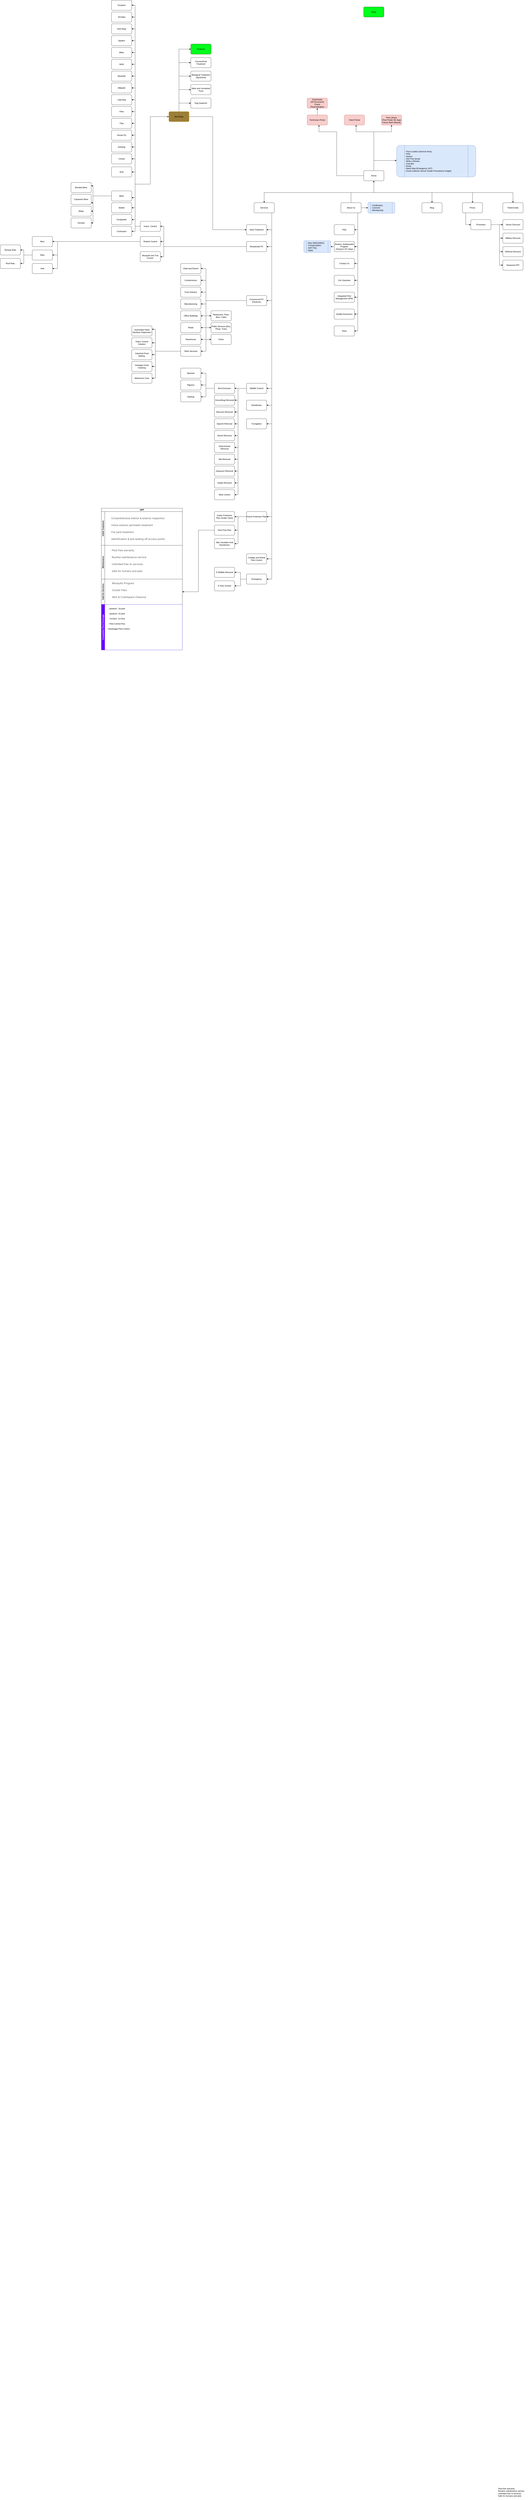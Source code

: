 <mxfile version="22.1.7" type="github">
  <diagram name="Page-1" id="Jv1g81ATU9zkHoRyQLGm">
    <mxGraphModel dx="7320" dy="12190" grid="1" gridSize="10" guides="1" tooltips="1" connect="1" arrows="1" fold="1" page="1" pageScale="1" pageWidth="850" pageHeight="1100" math="0" shadow="0">
      <root>
        <mxCell id="0" />
        <mxCell id="1" parent="0" />
        <mxCell id="5xi1tdNm8i5OjT9YdTC8-5" value="" style="edgeStyle=orthogonalEdgeStyle;rounded=0;orthogonalLoop=1;jettySize=auto;html=1;" edge="1" parent="1" source="5xi1tdNm8i5OjT9YdTC8-1" target="5xi1tdNm8i5OjT9YdTC8-4">
          <mxGeometry relative="1" as="geometry">
            <Array as="points">
              <mxPoint x="425" y="180" />
              <mxPoint x="-225" y="180" />
            </Array>
          </mxGeometry>
        </mxCell>
        <mxCell id="5xi1tdNm8i5OjT9YdTC8-19" value="" style="edgeStyle=orthogonalEdgeStyle;rounded=0;orthogonalLoop=1;jettySize=auto;html=1;" edge="1" parent="1" source="5xi1tdNm8i5OjT9YdTC8-1" target="5xi1tdNm8i5OjT9YdTC8-18">
          <mxGeometry relative="1" as="geometry">
            <Array as="points">
              <mxPoint x="425" y="180" />
              <mxPoint x="770" y="180" />
            </Array>
          </mxGeometry>
        </mxCell>
        <mxCell id="5xi1tdNm8i5OjT9YdTC8-36" value="" style="edgeStyle=orthogonalEdgeStyle;rounded=0;orthogonalLoop=1;jettySize=auto;html=1;" edge="1" parent="1" source="5xi1tdNm8i5OjT9YdTC8-1" target="5xi1tdNm8i5OjT9YdTC8-35">
          <mxGeometry relative="1" as="geometry">
            <Array as="points">
              <mxPoint x="425" y="-10" />
            </Array>
          </mxGeometry>
        </mxCell>
        <mxCell id="5xi1tdNm8i5OjT9YdTC8-57" value="" style="edgeStyle=orthogonalEdgeStyle;rounded=0;orthogonalLoop=1;jettySize=auto;html=1;" edge="1" parent="1" source="5xi1tdNm8i5OjT9YdTC8-1" target="5xi1tdNm8i5OjT9YdTC8-56">
          <mxGeometry relative="1" as="geometry">
            <Array as="points">
              <mxPoint x="425" y="180" />
              <mxPoint x="1250" y="180" />
            </Array>
          </mxGeometry>
        </mxCell>
        <mxCell id="5xi1tdNm8i5OjT9YdTC8-94" value="" style="edgeStyle=orthogonalEdgeStyle;rounded=0;orthogonalLoop=1;jettySize=auto;html=1;" edge="1" parent="1" source="5xi1tdNm8i5OjT9YdTC8-1" target="5xi1tdNm8i5OjT9YdTC8-93">
          <mxGeometry relative="1" as="geometry">
            <Array as="points">
              <mxPoint x="425" y="180" />
              <mxPoint x="1010" y="180" />
            </Array>
          </mxGeometry>
        </mxCell>
        <mxCell id="5xi1tdNm8i5OjT9YdTC8-215" style="edgeStyle=orthogonalEdgeStyle;rounded=0;orthogonalLoop=1;jettySize=auto;html=1;exitX=0.5;exitY=0;exitDx=0;exitDy=0;entryX=0.5;entryY=1;entryDx=0;entryDy=0;" edge="1" parent="1" source="5xi1tdNm8i5OjT9YdTC8-1" target="5xi1tdNm8i5OjT9YdTC8-214">
          <mxGeometry relative="1" as="geometry">
            <Array as="points">
              <mxPoint x="425" y="-180" />
              <mxPoint x="530" y="-180" />
            </Array>
          </mxGeometry>
        </mxCell>
        <mxCell id="5xi1tdNm8i5OjT9YdTC8-217" style="edgeStyle=orthogonalEdgeStyle;rounded=0;orthogonalLoop=1;jettySize=auto;html=1;exitX=0.5;exitY=0;exitDx=0;exitDy=0;" edge="1" parent="1" source="5xi1tdNm8i5OjT9YdTC8-1" target="5xi1tdNm8i5OjT9YdTC8-216">
          <mxGeometry relative="1" as="geometry">
            <Array as="points">
              <mxPoint x="425" y="-180" />
              <mxPoint x="320" y="-180" />
            </Array>
          </mxGeometry>
        </mxCell>
        <mxCell id="5xi1tdNm8i5OjT9YdTC8-1" value="Home" style="rounded=1;whiteSpace=wrap;html=1;arcSize=12;" vertex="1" parent="1">
          <mxGeometry x="365" y="50" width="120" height="60" as="geometry" />
        </mxCell>
        <mxCell id="5xi1tdNm8i5OjT9YdTC8-25" value="" style="edgeStyle=orthogonalEdgeStyle;rounded=0;orthogonalLoop=1;jettySize=auto;html=1;" edge="1" parent="1" source="5xi1tdNm8i5OjT9YdTC8-4" target="5xi1tdNm8i5OjT9YdTC8-24">
          <mxGeometry relative="1" as="geometry">
            <Array as="points">
              <mxPoint x="-180" y="500" />
            </Array>
          </mxGeometry>
        </mxCell>
        <mxCell id="5xi1tdNm8i5OjT9YdTC8-28" value="" style="edgeStyle=orthogonalEdgeStyle;rounded=0;orthogonalLoop=1;jettySize=auto;html=1;" edge="1" parent="1" source="5xi1tdNm8i5OjT9YdTC8-4" target="5xi1tdNm8i5OjT9YdTC8-27">
          <mxGeometry relative="1" as="geometry">
            <Array as="points">
              <mxPoint x="-180" y="400" />
            </Array>
          </mxGeometry>
        </mxCell>
        <mxCell id="5xi1tdNm8i5OjT9YdTC8-34" style="edgeStyle=orthogonalEdgeStyle;rounded=0;orthogonalLoop=1;jettySize=auto;html=1;exitX=0.5;exitY=1;exitDx=0;exitDy=0;entryX=1;entryY=0.5;entryDx=0;entryDy=0;" edge="1" parent="1" source="5xi1tdNm8i5OjT9YdTC8-4" target="5xi1tdNm8i5OjT9YdTC8-32">
          <mxGeometry relative="1" as="geometry">
            <Array as="points">
              <mxPoint x="-180" y="300" />
              <mxPoint x="-180" y="820" />
            </Array>
          </mxGeometry>
        </mxCell>
        <mxCell id="5xi1tdNm8i5OjT9YdTC8-53" value="" style="edgeStyle=orthogonalEdgeStyle;rounded=0;orthogonalLoop=1;jettySize=auto;html=1;" edge="1" parent="1" source="5xi1tdNm8i5OjT9YdTC8-4" target="5xi1tdNm8i5OjT9YdTC8-52">
          <mxGeometry relative="1" as="geometry">
            <Array as="points">
              <mxPoint x="-180" y="1340" />
            </Array>
          </mxGeometry>
        </mxCell>
        <mxCell id="5xi1tdNm8i5OjT9YdTC8-55" value="" style="edgeStyle=orthogonalEdgeStyle;rounded=0;orthogonalLoop=1;jettySize=auto;html=1;" edge="1" parent="1" source="5xi1tdNm8i5OjT9YdTC8-4" target="5xi1tdNm8i5OjT9YdTC8-54">
          <mxGeometry relative="1" as="geometry">
            <Array as="points">
              <mxPoint x="-180" y="1440" />
            </Array>
          </mxGeometry>
        </mxCell>
        <mxCell id="5xi1tdNm8i5OjT9YdTC8-75" value="" style="edgeStyle=orthogonalEdgeStyle;rounded=0;orthogonalLoop=1;jettySize=auto;html=1;" edge="1" parent="1" source="5xi1tdNm8i5OjT9YdTC8-4" target="5xi1tdNm8i5OjT9YdTC8-74">
          <mxGeometry relative="1" as="geometry">
            <Array as="points">
              <mxPoint x="-180" y="2100" />
            </Array>
          </mxGeometry>
        </mxCell>
        <mxCell id="5xi1tdNm8i5OjT9YdTC8-193" value="" style="edgeStyle=orthogonalEdgeStyle;rounded=0;orthogonalLoop=1;jettySize=auto;html=1;" edge="1" parent="1" source="5xi1tdNm8i5OjT9YdTC8-4" target="5xi1tdNm8i5OjT9YdTC8-192">
          <mxGeometry relative="1" as="geometry">
            <Array as="points">
              <mxPoint x="-180" y="2350" />
            </Array>
          </mxGeometry>
        </mxCell>
        <mxCell id="5xi1tdNm8i5OjT9YdTC8-195" value="" style="edgeStyle=orthogonalEdgeStyle;rounded=0;orthogonalLoop=1;jettySize=auto;html=1;" edge="1" parent="1" source="5xi1tdNm8i5OjT9YdTC8-4" target="5xi1tdNm8i5OjT9YdTC8-194">
          <mxGeometry relative="1" as="geometry">
            <Array as="points">
              <mxPoint x="-180" y="2470" />
            </Array>
          </mxGeometry>
        </mxCell>
        <mxCell id="5xi1tdNm8i5OjT9YdTC8-248" style="edgeStyle=orthogonalEdgeStyle;rounded=0;orthogonalLoop=1;jettySize=auto;html=1;exitX=0.5;exitY=1;exitDx=0;exitDy=0;entryX=1;entryY=0.5;entryDx=0;entryDy=0;" edge="1" parent="1" source="5xi1tdNm8i5OjT9YdTC8-4" target="5xi1tdNm8i5OjT9YdTC8-247">
          <mxGeometry relative="1" as="geometry">
            <Array as="points">
              <mxPoint x="-180" y="300" />
              <mxPoint x="-180" y="1550" />
            </Array>
          </mxGeometry>
        </mxCell>
        <mxCell id="5xi1tdNm8i5OjT9YdTC8-4" value="Services" style="rounded=1;whiteSpace=wrap;html=1;arcSize=12;" vertex="1" parent="1">
          <mxGeometry x="-285" y="240" width="120" height="60" as="geometry" />
        </mxCell>
        <mxCell id="5xi1tdNm8i5OjT9YdTC8-38" value="" style="edgeStyle=orthogonalEdgeStyle;rounded=0;orthogonalLoop=1;jettySize=auto;html=1;" edge="1" parent="1" source="5xi1tdNm8i5OjT9YdTC8-16" target="5xi1tdNm8i5OjT9YdTC8-37">
          <mxGeometry relative="1" as="geometry">
            <Array as="points">
              <mxPoint x="330" y="400" />
            </Array>
          </mxGeometry>
        </mxCell>
        <mxCell id="5xi1tdNm8i5OjT9YdTC8-41" value="" style="edgeStyle=orthogonalEdgeStyle;rounded=0;orthogonalLoop=1;jettySize=auto;html=1;" edge="1" parent="1" source="5xi1tdNm8i5OjT9YdTC8-16" target="5xi1tdNm8i5OjT9YdTC8-40">
          <mxGeometry relative="1" as="geometry">
            <Array as="points">
              <mxPoint x="330" y="340" />
              <mxPoint x="330" y="340" />
            </Array>
          </mxGeometry>
        </mxCell>
        <mxCell id="5xi1tdNm8i5OjT9YdTC8-44" style="edgeStyle=orthogonalEdgeStyle;rounded=0;orthogonalLoop=1;jettySize=auto;html=1;exitX=0.5;exitY=1;exitDx=0;exitDy=0;entryX=1;entryY=0.5;entryDx=0;entryDy=0;" edge="1" parent="1" source="5xi1tdNm8i5OjT9YdTC8-16" target="5xi1tdNm8i5OjT9YdTC8-20">
          <mxGeometry relative="1" as="geometry">
            <Array as="points">
              <mxPoint x="330" y="300" />
              <mxPoint x="330" y="600" />
            </Array>
          </mxGeometry>
        </mxCell>
        <mxCell id="5xi1tdNm8i5OjT9YdTC8-45" style="edgeStyle=orthogonalEdgeStyle;rounded=0;orthogonalLoop=1;jettySize=auto;html=1;exitX=0.5;exitY=0;exitDx=0;exitDy=0;entryX=0.5;entryY=1;entryDx=0;entryDy=0;" edge="1" parent="1" source="5xi1tdNm8i5OjT9YdTC8-16" target="5xi1tdNm8i5OjT9YdTC8-1">
          <mxGeometry relative="1" as="geometry">
            <Array as="points">
              <mxPoint x="290" y="180" />
              <mxPoint x="425" y="180" />
            </Array>
          </mxGeometry>
        </mxCell>
        <mxCell id="5xi1tdNm8i5OjT9YdTC8-92" value="" style="edgeStyle=orthogonalEdgeStyle;rounded=0;orthogonalLoop=1;jettySize=auto;html=1;" edge="1" parent="1" source="5xi1tdNm8i5OjT9YdTC8-16" target="5xi1tdNm8i5OjT9YdTC8-91">
          <mxGeometry relative="1" as="geometry">
            <Array as="points">
              <mxPoint x="330" y="700" />
            </Array>
          </mxGeometry>
        </mxCell>
        <mxCell id="5xi1tdNm8i5OjT9YdTC8-189" style="edgeStyle=orthogonalEdgeStyle;rounded=0;orthogonalLoop=1;jettySize=auto;html=1;exitX=1;exitY=0.5;exitDx=0;exitDy=0;entryX=0;entryY=0.5;entryDx=0;entryDy=0;" edge="1" parent="1" source="5xi1tdNm8i5OjT9YdTC8-16" target="5xi1tdNm8i5OjT9YdTC8-188">
          <mxGeometry relative="1" as="geometry" />
        </mxCell>
        <mxCell id="5xi1tdNm8i5OjT9YdTC8-273" style="edgeStyle=orthogonalEdgeStyle;rounded=0;orthogonalLoop=1;jettySize=auto;html=1;exitX=0.5;exitY=1;exitDx=0;exitDy=0;entryX=1;entryY=0.5;entryDx=0;entryDy=0;" edge="1" parent="1" source="5xi1tdNm8i5OjT9YdTC8-16" target="5xi1tdNm8i5OjT9YdTC8-270">
          <mxGeometry relative="1" as="geometry">
            <Array as="points">
              <mxPoint x="330" y="300" />
              <mxPoint x="330" y="800" />
            </Array>
          </mxGeometry>
        </mxCell>
        <mxCell id="5xi1tdNm8i5OjT9YdTC8-274" style="edgeStyle=orthogonalEdgeStyle;rounded=0;orthogonalLoop=1;jettySize=auto;html=1;exitX=0.5;exitY=1;exitDx=0;exitDy=0;entryX=1;entryY=0.5;entryDx=0;entryDy=0;" edge="1" parent="1" source="5xi1tdNm8i5OjT9YdTC8-16" target="5xi1tdNm8i5OjT9YdTC8-271">
          <mxGeometry relative="1" as="geometry">
            <Array as="points">
              <mxPoint x="330" y="300" />
              <mxPoint x="330" y="900" />
            </Array>
          </mxGeometry>
        </mxCell>
        <mxCell id="5xi1tdNm8i5OjT9YdTC8-275" style="edgeStyle=orthogonalEdgeStyle;rounded=0;orthogonalLoop=1;jettySize=auto;html=1;exitX=0.5;exitY=1;exitDx=0;exitDy=0;entryX=1;entryY=0.5;entryDx=0;entryDy=0;" edge="1" parent="1" source="5xi1tdNm8i5OjT9YdTC8-16" target="5xi1tdNm8i5OjT9YdTC8-272">
          <mxGeometry relative="1" as="geometry">
            <Array as="points">
              <mxPoint x="330" y="300" />
              <mxPoint x="330" y="1000" />
            </Array>
          </mxGeometry>
        </mxCell>
        <mxCell id="5xi1tdNm8i5OjT9YdTC8-16" value="About Us" style="rounded=1;whiteSpace=wrap;html=1;arcSize=12;" vertex="1" parent="1">
          <mxGeometry x="230" y="240" width="120" height="60" as="geometry" />
        </mxCell>
        <mxCell id="5xi1tdNm8i5OjT9YdTC8-18" value="Blog" style="rounded=1;whiteSpace=wrap;html=1;arcSize=12;" vertex="1" parent="1">
          <mxGeometry x="710" y="240" width="120" height="60" as="geometry" />
        </mxCell>
        <mxCell id="5xi1tdNm8i5OjT9YdTC8-20" value="Contact Us" style="rounded=1;whiteSpace=wrap;html=1;arcSize=12;" vertex="1" parent="1">
          <mxGeometry x="190" y="570" width="120" height="60" as="geometry" />
        </mxCell>
        <mxCell id="5xi1tdNm8i5OjT9YdTC8-47" value="" style="edgeStyle=orthogonalEdgeStyle;rounded=0;orthogonalLoop=1;jettySize=auto;html=1;" edge="1" parent="1" source="5xi1tdNm8i5OjT9YdTC8-24" target="5xi1tdNm8i5OjT9YdTC8-46">
          <mxGeometry relative="1" as="geometry">
            <Array as="points">
              <mxPoint x="-820" y="500" />
              <mxPoint x="-820" y="380" />
            </Array>
          </mxGeometry>
        </mxCell>
        <mxCell id="5xi1tdNm8i5OjT9YdTC8-49" value="" style="edgeStyle=orthogonalEdgeStyle;rounded=0;orthogonalLoop=1;jettySize=auto;html=1;" edge="1" parent="1" source="5xi1tdNm8i5OjT9YdTC8-24" target="5xi1tdNm8i5OjT9YdTC8-48">
          <mxGeometry relative="1" as="geometry">
            <Array as="points">
              <mxPoint x="-820" y="500" />
              <mxPoint x="-820" y="470" />
            </Array>
          </mxGeometry>
        </mxCell>
        <mxCell id="5xi1tdNm8i5OjT9YdTC8-51" value="" style="edgeStyle=orthogonalEdgeStyle;rounded=0;orthogonalLoop=1;jettySize=auto;html=1;" edge="1" parent="1" source="5xi1tdNm8i5OjT9YdTC8-24" target="5xi1tdNm8i5OjT9YdTC8-50">
          <mxGeometry relative="1" as="geometry">
            <Array as="points">
              <mxPoint x="-820" y="500" />
              <mxPoint x="-820" y="560" />
            </Array>
          </mxGeometry>
        </mxCell>
        <mxCell id="5xi1tdNm8i5OjT9YdTC8-24" value="Residential PC" style="rounded=1;whiteSpace=wrap;html=1;arcSize=12;" vertex="1" parent="1">
          <mxGeometry x="-330" y="470" width="120" height="60" as="geometry" />
        </mxCell>
        <mxCell id="5xi1tdNm8i5OjT9YdTC8-27" value="Heat Treatment" style="rounded=1;whiteSpace=wrap;html=1;arcSize=12;" vertex="1" parent="1">
          <mxGeometry x="-330" y="370" width="120" height="60" as="geometry" />
        </mxCell>
        <mxCell id="5xi1tdNm8i5OjT9YdTC8-77" value="" style="edgeStyle=orthogonalEdgeStyle;rounded=0;orthogonalLoop=1;jettySize=auto;html=1;entryX=1;entryY=0.5;entryDx=0;entryDy=0;" edge="1" parent="1" source="5xi1tdNm8i5OjT9YdTC8-32" target="5xi1tdNm8i5OjT9YdTC8-76">
          <mxGeometry relative="1" as="geometry">
            <Array as="points">
              <mxPoint x="-570" y="820" />
              <mxPoint x="-570" y="700" />
            </Array>
          </mxGeometry>
        </mxCell>
        <mxCell id="5xi1tdNm8i5OjT9YdTC8-79" value="" style="edgeStyle=orthogonalEdgeStyle;rounded=0;orthogonalLoop=1;jettySize=auto;html=1;" edge="1" parent="1" source="5xi1tdNm8i5OjT9YdTC8-32" target="5xi1tdNm8i5OjT9YdTC8-78">
          <mxGeometry relative="1" as="geometry">
            <Array as="points">
              <mxPoint x="-570" y="820" />
              <mxPoint x="-570" y="770" />
            </Array>
          </mxGeometry>
        </mxCell>
        <mxCell id="5xi1tdNm8i5OjT9YdTC8-81" value="" style="edgeStyle=orthogonalEdgeStyle;rounded=0;orthogonalLoop=1;jettySize=auto;html=1;" edge="1" parent="1" source="5xi1tdNm8i5OjT9YdTC8-32" target="5xi1tdNm8i5OjT9YdTC8-80">
          <mxGeometry relative="1" as="geometry">
            <Array as="points">
              <mxPoint x="-570" y="820" />
              <mxPoint x="-570" y="840" />
            </Array>
          </mxGeometry>
        </mxCell>
        <mxCell id="5xi1tdNm8i5OjT9YdTC8-83" value="" style="edgeStyle=orthogonalEdgeStyle;rounded=0;orthogonalLoop=1;jettySize=auto;html=1;entryX=1;entryY=0.5;entryDx=0;entryDy=0;" edge="1" parent="1" source="5xi1tdNm8i5OjT9YdTC8-32" target="5xi1tdNm8i5OjT9YdTC8-82">
          <mxGeometry relative="1" as="geometry">
            <mxPoint x="-570" y="900" as="targetPoint" />
            <Array as="points">
              <mxPoint x="-570" y="820" />
              <mxPoint x="-570" y="910" />
            </Array>
          </mxGeometry>
        </mxCell>
        <mxCell id="5xi1tdNm8i5OjT9YdTC8-85" value="" style="edgeStyle=orthogonalEdgeStyle;rounded=0;orthogonalLoop=1;jettySize=auto;html=1;" edge="1" parent="1" source="5xi1tdNm8i5OjT9YdTC8-32" target="5xi1tdNm8i5OjT9YdTC8-84">
          <mxGeometry relative="1" as="geometry">
            <Array as="points">
              <mxPoint x="-570" y="820" />
              <mxPoint x="-570" y="980" />
            </Array>
          </mxGeometry>
        </mxCell>
        <mxCell id="5xi1tdNm8i5OjT9YdTC8-88" value="" style="edgeStyle=orthogonalEdgeStyle;rounded=0;orthogonalLoop=1;jettySize=auto;html=1;" edge="1" parent="1" source="5xi1tdNm8i5OjT9YdTC8-32" target="5xi1tdNm8i5OjT9YdTC8-87">
          <mxGeometry relative="1" as="geometry">
            <Array as="points">
              <mxPoint x="-570" y="820" />
              <mxPoint x="-570" y="1050" />
            </Array>
          </mxGeometry>
        </mxCell>
        <mxCell id="5xi1tdNm8i5OjT9YdTC8-201" value="" style="edgeStyle=orthogonalEdgeStyle;rounded=0;orthogonalLoop=1;jettySize=auto;html=1;" edge="1" parent="1" source="5xi1tdNm8i5OjT9YdTC8-32" target="5xi1tdNm8i5OjT9YdTC8-200">
          <mxGeometry relative="1" as="geometry">
            <Array as="points">
              <mxPoint x="-570" y="820" />
              <mxPoint x="-570" y="1120" />
            </Array>
          </mxGeometry>
        </mxCell>
        <mxCell id="5xi1tdNm8i5OjT9YdTC8-241" value="" style="edgeStyle=orthogonalEdgeStyle;rounded=0;orthogonalLoop=1;jettySize=auto;html=1;" edge="1" parent="1" source="5xi1tdNm8i5OjT9YdTC8-32" target="5xi1tdNm8i5OjT9YdTC8-240">
          <mxGeometry relative="1" as="geometry">
            <Array as="points">
              <mxPoint x="-570" y="820" />
              <mxPoint x="-570" y="630" />
            </Array>
          </mxGeometry>
        </mxCell>
        <mxCell id="5xi1tdNm8i5OjT9YdTC8-253" style="edgeStyle=orthogonalEdgeStyle;rounded=0;orthogonalLoop=1;jettySize=auto;html=1;exitX=0;exitY=0.5;exitDx=0;exitDy=0;entryX=0;entryY=0.5;entryDx=0;entryDy=0;" edge="1" parent="1" source="5xi1tdNm8i5OjT9YdTC8-32" target="5xi1tdNm8i5OjT9YdTC8-250">
          <mxGeometry relative="1" as="geometry">
            <Array as="points">
              <mxPoint x="-570" y="820" />
              <mxPoint x="-570" y="910" />
            </Array>
          </mxGeometry>
        </mxCell>
        <mxCell id="5xi1tdNm8i5OjT9YdTC8-254" style="edgeStyle=orthogonalEdgeStyle;rounded=0;orthogonalLoop=1;jettySize=auto;html=1;exitX=0;exitY=0.5;exitDx=0;exitDy=0;entryX=0;entryY=0.5;entryDx=0;entryDy=0;" edge="1" parent="1" source="5xi1tdNm8i5OjT9YdTC8-32" target="5xi1tdNm8i5OjT9YdTC8-251">
          <mxGeometry relative="1" as="geometry">
            <Array as="points">
              <mxPoint x="-570" y="820" />
              <mxPoint x="-570" y="980" />
            </Array>
          </mxGeometry>
        </mxCell>
        <mxCell id="5xi1tdNm8i5OjT9YdTC8-255" style="edgeStyle=orthogonalEdgeStyle;rounded=0;orthogonalLoop=1;jettySize=auto;html=1;exitX=0;exitY=0.5;exitDx=0;exitDy=0;entryX=0;entryY=0.5;entryDx=0;entryDy=0;" edge="1" parent="1" source="5xi1tdNm8i5OjT9YdTC8-32" target="5xi1tdNm8i5OjT9YdTC8-252">
          <mxGeometry relative="1" as="geometry">
            <Array as="points">
              <mxPoint x="-570" y="820" />
              <mxPoint x="-570" y="1050" />
            </Array>
          </mxGeometry>
        </mxCell>
        <mxCell id="5xi1tdNm8i5OjT9YdTC8-32" value="Commercial PC&lt;br&gt;(Pesticon)" style="rounded=1;whiteSpace=wrap;html=1;arcSize=12;" vertex="1" parent="1">
          <mxGeometry x="-330" y="790" width="120" height="60" as="geometry" />
        </mxCell>
        <mxCell id="5xi1tdNm8i5OjT9YdTC8-35" value="- Find Location (Service Area)&lt;br&gt;- FAQ&lt;br&gt;- Search&lt;br&gt;- Get Free Quote&lt;br&gt;- Write a Review&lt;br&gt;- Chat Bot&lt;br&gt;- Email&lt;br&gt;- Need Help (Emergency 24/7)&lt;br&gt;- Email Collector (Home Guide/ Promotions/ Insight)" style="shape=process;whiteSpace=wrap;html=1;backgroundOutline=1;rounded=1;arcSize=12;fillColor=#dae8fc;strokeColor=#6c8ebf;align=left;" vertex="1" parent="1">
          <mxGeometry x="560" y="-100" width="470" height="187.5" as="geometry" />
        </mxCell>
        <mxCell id="5xi1tdNm8i5OjT9YdTC8-37" value="FAQ" style="rounded=1;whiteSpace=wrap;html=1;arcSize=12;" vertex="1" parent="1">
          <mxGeometry x="190" y="370" width="120" height="60" as="geometry" />
        </mxCell>
        <mxCell id="5xi1tdNm8i5OjT9YdTC8-43" value="" style="edgeStyle=orthogonalEdgeStyle;rounded=0;orthogonalLoop=1;jettySize=auto;html=1;" edge="1" parent="1" source="5xi1tdNm8i5OjT9YdTC8-40" target="5xi1tdNm8i5OjT9YdTC8-42">
          <mxGeometry relative="1" as="geometry" />
        </mxCell>
        <mxCell id="5xi1tdNm8i5OjT9YdTC8-40" value="Student&amp;nbsp; Ambassador Program&lt;br&gt;(Greeny&#39;s PC Idea)" style="rounded=1;whiteSpace=wrap;html=1;arcSize=12;" vertex="1" parent="1">
          <mxGeometry x="190" y="470" width="120" height="60" as="geometry" />
        </mxCell>
        <mxCell id="5xi1tdNm8i5OjT9YdTC8-42" value="- Why WEEZWEEZ&lt;br&gt;- Compensation&lt;br&gt;- SAP FAQ&lt;br&gt;- Apply" style="shape=process;whiteSpace=wrap;html=1;backgroundOutline=1;rounded=1;arcSize=12;align=left;fillColor=#dae8fc;strokeColor=#6c8ebf;" vertex="1" parent="1">
          <mxGeometry x="10" y="465" width="160" height="70" as="geometry" />
        </mxCell>
        <mxCell id="5xi1tdNm8i5OjT9YdTC8-98" value="" style="edgeStyle=orthogonalEdgeStyle;rounded=0;orthogonalLoop=1;jettySize=auto;html=1;" edge="1" parent="1" source="5xi1tdNm8i5OjT9YdTC8-46" target="5xi1tdNm8i5OjT9YdTC8-97">
          <mxGeometry relative="1" as="geometry">
            <Array as="points">
              <mxPoint x="-990" y="380" />
              <mxPoint x="-990" y="58" />
            </Array>
          </mxGeometry>
        </mxCell>
        <mxCell id="5xi1tdNm8i5OjT9YdTC8-100" value="" style="edgeStyle=orthogonalEdgeStyle;rounded=0;orthogonalLoop=1;jettySize=auto;html=1;" edge="1" parent="1" source="5xi1tdNm8i5OjT9YdTC8-46" target="5xi1tdNm8i5OjT9YdTC8-99">
          <mxGeometry relative="1" as="geometry">
            <Array as="points">
              <mxPoint x="-990" y="380" />
              <mxPoint x="-990" y="130" />
              <mxPoint x="-900" y="130" />
              <mxPoint x="-900" y="-270" />
            </Array>
          </mxGeometry>
        </mxCell>
        <mxCell id="5xi1tdNm8i5OjT9YdTC8-102" value="" style="edgeStyle=orthogonalEdgeStyle;rounded=0;orthogonalLoop=1;jettySize=auto;html=1;" edge="1" parent="1" source="5xi1tdNm8i5OjT9YdTC8-46" target="5xi1tdNm8i5OjT9YdTC8-101">
          <mxGeometry relative="1" as="geometry">
            <Array as="points">
              <mxPoint x="-990" y="380" />
              <mxPoint x="-990" y="210" />
            </Array>
          </mxGeometry>
        </mxCell>
        <mxCell id="5xi1tdNm8i5OjT9YdTC8-108" value="" style="edgeStyle=orthogonalEdgeStyle;rounded=0;orthogonalLoop=1;jettySize=auto;html=1;" edge="1" parent="1" source="5xi1tdNm8i5OjT9YdTC8-46" target="5xi1tdNm8i5OjT9YdTC8-107">
          <mxGeometry relative="1" as="geometry">
            <Array as="points">
              <mxPoint x="-990" y="380" />
              <mxPoint x="-990" y="270" />
            </Array>
          </mxGeometry>
        </mxCell>
        <mxCell id="5xi1tdNm8i5OjT9YdTC8-110" value="" style="edgeStyle=orthogonalEdgeStyle;rounded=0;orthogonalLoop=1;jettySize=auto;html=1;" edge="1" parent="1" source="5xi1tdNm8i5OjT9YdTC8-46" target="5xi1tdNm8i5OjT9YdTC8-109">
          <mxGeometry relative="1" as="geometry">
            <Array as="points">
              <mxPoint x="-990" y="380" />
              <mxPoint x="-990" y="340" />
            </Array>
          </mxGeometry>
        </mxCell>
        <mxCell id="5xi1tdNm8i5OjT9YdTC8-112" value="" style="edgeStyle=orthogonalEdgeStyle;rounded=0;orthogonalLoop=1;jettySize=auto;html=1;" edge="1" parent="1" source="5xi1tdNm8i5OjT9YdTC8-46" target="5xi1tdNm8i5OjT9YdTC8-111">
          <mxGeometry relative="1" as="geometry">
            <Array as="points">
              <mxPoint x="-990" y="380" />
              <mxPoint x="-990" y="410" />
            </Array>
          </mxGeometry>
        </mxCell>
        <mxCell id="5xi1tdNm8i5OjT9YdTC8-114" value="" style="edgeStyle=orthogonalEdgeStyle;rounded=0;orthogonalLoop=1;jettySize=auto;html=1;" edge="1" parent="1" source="5xi1tdNm8i5OjT9YdTC8-46" target="5xi1tdNm8i5OjT9YdTC8-113">
          <mxGeometry relative="1" as="geometry">
            <Array as="points">
              <mxPoint x="-990" y="380" />
              <mxPoint x="-990" y="-20" />
            </Array>
          </mxGeometry>
        </mxCell>
        <mxCell id="5xi1tdNm8i5OjT9YdTC8-116" value="" style="edgeStyle=orthogonalEdgeStyle;rounded=0;orthogonalLoop=1;jettySize=auto;html=1;" edge="1" parent="1" source="5xi1tdNm8i5OjT9YdTC8-46" target="5xi1tdNm8i5OjT9YdTC8-115">
          <mxGeometry relative="1" as="geometry">
            <Array as="points">
              <mxPoint x="-990" y="380" />
              <mxPoint x="-990" y="-90" />
            </Array>
          </mxGeometry>
        </mxCell>
        <mxCell id="5xi1tdNm8i5OjT9YdTC8-118" value="" style="edgeStyle=orthogonalEdgeStyle;rounded=0;orthogonalLoop=1;jettySize=auto;html=1;" edge="1" parent="1" source="5xi1tdNm8i5OjT9YdTC8-46" target="5xi1tdNm8i5OjT9YdTC8-117">
          <mxGeometry relative="1" as="geometry">
            <Array as="points">
              <mxPoint x="-990" y="380" />
              <mxPoint x="-990" y="-160" />
            </Array>
          </mxGeometry>
        </mxCell>
        <mxCell id="5xi1tdNm8i5OjT9YdTC8-123" value="" style="edgeStyle=orthogonalEdgeStyle;rounded=0;orthogonalLoop=1;jettySize=auto;html=1;" edge="1" parent="1" source="5xi1tdNm8i5OjT9YdTC8-46" target="5xi1tdNm8i5OjT9YdTC8-122">
          <mxGeometry relative="1" as="geometry">
            <Array as="points">
              <mxPoint x="-990" y="380" />
              <mxPoint x="-990" y="-230" />
            </Array>
          </mxGeometry>
        </mxCell>
        <mxCell id="5xi1tdNm8i5OjT9YdTC8-129" value="" style="edgeStyle=orthogonalEdgeStyle;rounded=0;orthogonalLoop=1;jettySize=auto;html=1;" edge="1" parent="1" source="5xi1tdNm8i5OjT9YdTC8-46" target="5xi1tdNm8i5OjT9YdTC8-128">
          <mxGeometry relative="1" as="geometry">
            <Array as="points">
              <mxPoint x="-990" y="380" />
              <mxPoint x="-990" y="-300" />
            </Array>
          </mxGeometry>
        </mxCell>
        <mxCell id="5xi1tdNm8i5OjT9YdTC8-131" value="" style="edgeStyle=orthogonalEdgeStyle;rounded=0;orthogonalLoop=1;jettySize=auto;html=1;" edge="1" parent="1" source="5xi1tdNm8i5OjT9YdTC8-46" target="5xi1tdNm8i5OjT9YdTC8-130">
          <mxGeometry relative="1" as="geometry">
            <Array as="points">
              <mxPoint x="-990" y="380" />
              <mxPoint x="-990" y="-370" />
            </Array>
          </mxGeometry>
        </mxCell>
        <mxCell id="5xi1tdNm8i5OjT9YdTC8-133" value="" style="edgeStyle=orthogonalEdgeStyle;rounded=0;orthogonalLoop=1;jettySize=auto;html=1;" edge="1" parent="1" source="5xi1tdNm8i5OjT9YdTC8-46" target="5xi1tdNm8i5OjT9YdTC8-132">
          <mxGeometry relative="1" as="geometry">
            <Array as="points">
              <mxPoint x="-990" y="380" />
              <mxPoint x="-990" y="-440" />
            </Array>
          </mxGeometry>
        </mxCell>
        <mxCell id="5xi1tdNm8i5OjT9YdTC8-135" value="" style="edgeStyle=orthogonalEdgeStyle;rounded=0;orthogonalLoop=1;jettySize=auto;html=1;" edge="1" parent="1" source="5xi1tdNm8i5OjT9YdTC8-46" target="5xi1tdNm8i5OjT9YdTC8-134">
          <mxGeometry relative="1" as="geometry">
            <Array as="points">
              <mxPoint x="-990" y="380" />
              <mxPoint x="-990" y="-510" />
            </Array>
          </mxGeometry>
        </mxCell>
        <mxCell id="5xi1tdNm8i5OjT9YdTC8-145" value="" style="edgeStyle=orthogonalEdgeStyle;rounded=0;orthogonalLoop=1;jettySize=auto;html=1;" edge="1" parent="1" source="5xi1tdNm8i5OjT9YdTC8-46" target="5xi1tdNm8i5OjT9YdTC8-144">
          <mxGeometry relative="1" as="geometry">
            <Array as="points">
              <mxPoint x="-990" y="380" />
              <mxPoint x="-990" y="-580" />
            </Array>
          </mxGeometry>
        </mxCell>
        <mxCell id="5xi1tdNm8i5OjT9YdTC8-147" value="" style="edgeStyle=orthogonalEdgeStyle;rounded=0;orthogonalLoop=1;jettySize=auto;html=1;" edge="1" parent="1" source="5xi1tdNm8i5OjT9YdTC8-46" target="5xi1tdNm8i5OjT9YdTC8-146">
          <mxGeometry relative="1" as="geometry">
            <Array as="points">
              <mxPoint x="-990" y="380" />
              <mxPoint x="-990" y="-650" />
            </Array>
          </mxGeometry>
        </mxCell>
        <mxCell id="5xi1tdNm8i5OjT9YdTC8-155" value="" style="edgeStyle=orthogonalEdgeStyle;rounded=0;orthogonalLoop=1;jettySize=auto;html=1;" edge="1" parent="1" source="5xi1tdNm8i5OjT9YdTC8-46" target="5xi1tdNm8i5OjT9YdTC8-154">
          <mxGeometry relative="1" as="geometry">
            <Array as="points">
              <mxPoint x="-990" y="380" />
              <mxPoint x="-990" y="-720" />
            </Array>
          </mxGeometry>
        </mxCell>
        <mxCell id="5xi1tdNm8i5OjT9YdTC8-159" value="" style="edgeStyle=orthogonalEdgeStyle;rounded=0;orthogonalLoop=1;jettySize=auto;html=1;" edge="1" parent="1" source="5xi1tdNm8i5OjT9YdTC8-46" target="5xi1tdNm8i5OjT9YdTC8-158">
          <mxGeometry relative="1" as="geometry">
            <Array as="points">
              <mxPoint x="-990" y="380" />
              <mxPoint x="-990" y="-790" />
            </Array>
          </mxGeometry>
        </mxCell>
        <mxCell id="5xi1tdNm8i5OjT9YdTC8-161" value="" style="edgeStyle=orthogonalEdgeStyle;rounded=0;orthogonalLoop=1;jettySize=auto;html=1;" edge="1" parent="1" source="5xi1tdNm8i5OjT9YdTC8-46" target="5xi1tdNm8i5OjT9YdTC8-160">
          <mxGeometry relative="1" as="geometry">
            <Array as="points">
              <mxPoint x="-990" y="380" />
              <mxPoint x="-990" y="-860" />
            </Array>
          </mxGeometry>
        </mxCell>
        <mxCell id="5xi1tdNm8i5OjT9YdTC8-165" value="" style="edgeStyle=orthogonalEdgeStyle;rounded=0;orthogonalLoop=1;jettySize=auto;html=1;" edge="1" parent="1" source="5xi1tdNm8i5OjT9YdTC8-46" target="5xi1tdNm8i5OjT9YdTC8-164">
          <mxGeometry relative="1" as="geometry">
            <Array as="points">
              <mxPoint x="-990" y="380" />
              <mxPoint x="-990" y="-930" />
            </Array>
          </mxGeometry>
        </mxCell>
        <mxCell id="5xi1tdNm8i5OjT9YdTC8-46" value="Insect&amp;nbsp; Control" style="rounded=1;whiteSpace=wrap;html=1;arcSize=12;" vertex="1" parent="1">
          <mxGeometry x="-960" y="350" width="120" height="60" as="geometry" />
        </mxCell>
        <mxCell id="5xi1tdNm8i5OjT9YdTC8-143" value="" style="edgeStyle=orthogonalEdgeStyle;rounded=0;orthogonalLoop=1;jettySize=auto;html=1;" edge="1" parent="1" source="5xi1tdNm8i5OjT9YdTC8-48" target="5xi1tdNm8i5OjT9YdTC8-142">
          <mxGeometry relative="1" as="geometry">
            <Array as="points">
              <mxPoint x="-1360" y="470" />
              <mxPoint x="-1360" y="470" />
            </Array>
          </mxGeometry>
        </mxCell>
        <mxCell id="5xi1tdNm8i5OjT9YdTC8-149" value="" style="edgeStyle=orthogonalEdgeStyle;rounded=0;orthogonalLoop=1;jettySize=auto;html=1;" edge="1" parent="1" source="5xi1tdNm8i5OjT9YdTC8-48" target="5xi1tdNm8i5OjT9YdTC8-148">
          <mxGeometry relative="1" as="geometry">
            <Array as="points">
              <mxPoint x="-1450" y="470" />
              <mxPoint x="-1450" y="550" />
            </Array>
          </mxGeometry>
        </mxCell>
        <mxCell id="5xi1tdNm8i5OjT9YdTC8-245" value="" style="edgeStyle=orthogonalEdgeStyle;rounded=0;orthogonalLoop=1;jettySize=auto;html=1;" edge="1" parent="1" source="5xi1tdNm8i5OjT9YdTC8-48" target="5xi1tdNm8i5OjT9YdTC8-244">
          <mxGeometry relative="1" as="geometry">
            <Array as="points">
              <mxPoint x="-1450" y="470" />
              <mxPoint x="-1450" y="630" />
            </Array>
          </mxGeometry>
        </mxCell>
        <mxCell id="5xi1tdNm8i5OjT9YdTC8-48" value="Rodent Control" style="rounded=1;whiteSpace=wrap;html=1;arcSize=12;" vertex="1" parent="1">
          <mxGeometry x="-960" y="440" width="120" height="60" as="geometry" />
        </mxCell>
        <mxCell id="5xi1tdNm8i5OjT9YdTC8-50" value="Mosquito and Tick Control&amp;nbsp;" style="rounded=1;whiteSpace=wrap;html=1;arcSize=12;" vertex="1" parent="1">
          <mxGeometry x="-960" y="530" width="120" height="60" as="geometry" />
        </mxCell>
        <mxCell id="5xi1tdNm8i5OjT9YdTC8-59" value="" style="edgeStyle=orthogonalEdgeStyle;rounded=0;orthogonalLoop=1;jettySize=auto;html=1;" edge="1" parent="1" source="5xi1tdNm8i5OjT9YdTC8-52" target="5xi1tdNm8i5OjT9YdTC8-58">
          <mxGeometry relative="1" as="geometry" />
        </mxCell>
        <mxCell id="5xi1tdNm8i5OjT9YdTC8-61" value="" style="edgeStyle=orthogonalEdgeStyle;rounded=0;orthogonalLoop=1;jettySize=auto;html=1;" edge="1" parent="1" source="5xi1tdNm8i5OjT9YdTC8-52" target="5xi1tdNm8i5OjT9YdTC8-60">
          <mxGeometry relative="1" as="geometry">
            <Array as="points">
              <mxPoint x="-380" y="1340" />
              <mxPoint x="-380" y="1410" />
            </Array>
          </mxGeometry>
        </mxCell>
        <mxCell id="5xi1tdNm8i5OjT9YdTC8-63" value="" style="edgeStyle=orthogonalEdgeStyle;rounded=0;orthogonalLoop=1;jettySize=auto;html=1;" edge="1" parent="1" source="5xi1tdNm8i5OjT9YdTC8-52" target="5xi1tdNm8i5OjT9YdTC8-62">
          <mxGeometry relative="1" as="geometry">
            <Array as="points">
              <mxPoint x="-380" y="1340" />
              <mxPoint x="-380" y="1480" />
            </Array>
          </mxGeometry>
        </mxCell>
        <mxCell id="5xi1tdNm8i5OjT9YdTC8-66" value="" style="edgeStyle=orthogonalEdgeStyle;rounded=0;orthogonalLoop=1;jettySize=auto;html=1;" edge="1" parent="1" source="5xi1tdNm8i5OjT9YdTC8-52" target="5xi1tdNm8i5OjT9YdTC8-65">
          <mxGeometry relative="1" as="geometry">
            <Array as="points">
              <mxPoint x="-380" y="1340" />
              <mxPoint x="-380" y="1550" />
            </Array>
          </mxGeometry>
        </mxCell>
        <mxCell id="5xi1tdNm8i5OjT9YdTC8-68" value="" style="edgeStyle=orthogonalEdgeStyle;rounded=0;orthogonalLoop=1;jettySize=auto;html=1;" edge="1" parent="1" source="5xi1tdNm8i5OjT9YdTC8-52" target="5xi1tdNm8i5OjT9YdTC8-67">
          <mxGeometry relative="1" as="geometry">
            <Array as="points">
              <mxPoint x="-380" y="1340" />
              <mxPoint x="-380" y="1620" />
            </Array>
          </mxGeometry>
        </mxCell>
        <mxCell id="5xi1tdNm8i5OjT9YdTC8-71" value="" style="edgeStyle=orthogonalEdgeStyle;rounded=0;orthogonalLoop=1;jettySize=auto;html=1;" edge="1" parent="1" source="5xi1tdNm8i5OjT9YdTC8-52" target="5xi1tdNm8i5OjT9YdTC8-70">
          <mxGeometry relative="1" as="geometry">
            <Array as="points">
              <mxPoint x="-380" y="1340" />
              <mxPoint x="-380" y="1690" />
            </Array>
          </mxGeometry>
        </mxCell>
        <mxCell id="5xi1tdNm8i5OjT9YdTC8-73" value="" style="edgeStyle=orthogonalEdgeStyle;rounded=0;orthogonalLoop=1;jettySize=auto;html=1;" edge="1" parent="1" source="5xi1tdNm8i5OjT9YdTC8-52" target="5xi1tdNm8i5OjT9YdTC8-72">
          <mxGeometry relative="1" as="geometry">
            <Array as="points">
              <mxPoint x="-380" y="1340" />
              <mxPoint x="-380" y="1760" />
            </Array>
          </mxGeometry>
        </mxCell>
        <mxCell id="5xi1tdNm8i5OjT9YdTC8-167" value="" style="edgeStyle=orthogonalEdgeStyle;rounded=0;orthogonalLoop=1;jettySize=auto;html=1;" edge="1" parent="1" source="5xi1tdNm8i5OjT9YdTC8-62" target="5xi1tdNm8i5OjT9YdTC8-166">
          <mxGeometry relative="1" as="geometry">
            <Array as="points">
              <mxPoint x="-380" y="1480" />
              <mxPoint x="-380" y="1830" />
            </Array>
          </mxGeometry>
        </mxCell>
        <mxCell id="5xi1tdNm8i5OjT9YdTC8-170" value="" style="edgeStyle=orthogonalEdgeStyle;rounded=0;orthogonalLoop=1;jettySize=auto;html=1;" edge="1" parent="1" source="5xi1tdNm8i5OjT9YdTC8-52" target="5xi1tdNm8i5OjT9YdTC8-169">
          <mxGeometry relative="1" as="geometry">
            <Array as="points">
              <mxPoint x="-380" y="1340" />
              <mxPoint x="-380" y="1900" />
            </Array>
          </mxGeometry>
        </mxCell>
        <mxCell id="5xi1tdNm8i5OjT9YdTC8-243" value="" style="edgeStyle=orthogonalEdgeStyle;rounded=0;orthogonalLoop=1;jettySize=auto;html=1;" edge="1" parent="1" source="5xi1tdNm8i5OjT9YdTC8-52" target="5xi1tdNm8i5OjT9YdTC8-242">
          <mxGeometry relative="1" as="geometry">
            <Array as="points">
              <mxPoint x="-380" y="1340" />
              <mxPoint x="-380" y="1970" />
            </Array>
          </mxGeometry>
        </mxCell>
        <mxCell id="5xi1tdNm8i5OjT9YdTC8-52" value="Wildlife Control" style="rounded=1;whiteSpace=wrap;html=1;arcSize=12;" vertex="1" parent="1">
          <mxGeometry x="-330" y="1310" width="120" height="60" as="geometry" />
        </mxCell>
        <mxCell id="5xi1tdNm8i5OjT9YdTC8-54" value="Disinfection" style="rounded=1;whiteSpace=wrap;html=1;arcSize=12;" vertex="1" parent="1">
          <mxGeometry x="-330" y="1410" width="120" height="60" as="geometry" />
        </mxCell>
        <mxCell id="5xi1tdNm8i5OjT9YdTC8-56" value="Testimonials" style="rounded=1;whiteSpace=wrap;html=1;arcSize=12;" vertex="1" parent="1">
          <mxGeometry x="1190" y="240" width="120" height="60" as="geometry" />
        </mxCell>
        <mxCell id="5xi1tdNm8i5OjT9YdTC8-125" value="" style="edgeStyle=orthogonalEdgeStyle;rounded=0;orthogonalLoop=1;jettySize=auto;html=1;" edge="1" parent="1" source="5xi1tdNm8i5OjT9YdTC8-58" target="5xi1tdNm8i5OjT9YdTC8-124">
          <mxGeometry relative="1" as="geometry">
            <Array as="points">
              <mxPoint x="-570" y="1340" />
              <mxPoint x="-570" y="1250" />
            </Array>
          </mxGeometry>
        </mxCell>
        <mxCell id="5xi1tdNm8i5OjT9YdTC8-127" value="" style="edgeStyle=orthogonalEdgeStyle;rounded=0;orthogonalLoop=1;jettySize=auto;html=1;" edge="1" parent="1" source="5xi1tdNm8i5OjT9YdTC8-58" target="5xi1tdNm8i5OjT9YdTC8-126">
          <mxGeometry relative="1" as="geometry">
            <Array as="points">
              <mxPoint x="-570" y="1340" />
              <mxPoint x="-570" y="1320" />
            </Array>
          </mxGeometry>
        </mxCell>
        <mxCell id="5xi1tdNm8i5OjT9YdTC8-157" value="" style="edgeStyle=orthogonalEdgeStyle;rounded=0;orthogonalLoop=1;jettySize=auto;html=1;" edge="1" parent="1" source="5xi1tdNm8i5OjT9YdTC8-58" target="5xi1tdNm8i5OjT9YdTC8-156">
          <mxGeometry relative="1" as="geometry">
            <Array as="points">
              <mxPoint x="-570" y="1340" />
              <mxPoint x="-570" y="1390" />
            </Array>
          </mxGeometry>
        </mxCell>
        <mxCell id="5xi1tdNm8i5OjT9YdTC8-58" value="Bird Exclusion" style="rounded=1;whiteSpace=wrap;html=1;arcSize=12;" vertex="1" parent="1">
          <mxGeometry x="-520" y="1310" width="120" height="60" as="geometry" />
        </mxCell>
        <mxCell id="5xi1tdNm8i5OjT9YdTC8-60" value="Groundhug Removal" style="rounded=1;whiteSpace=wrap;html=1;arcSize=12;" vertex="1" parent="1">
          <mxGeometry x="-520" y="1380" width="120" height="60" as="geometry" />
        </mxCell>
        <mxCell id="5xi1tdNm8i5OjT9YdTC8-65" value="Squirrel Removal" style="rounded=1;whiteSpace=wrap;html=1;arcSize=12;" vertex="1" parent="1">
          <mxGeometry x="-520" y="1520" width="120" height="60" as="geometry" />
        </mxCell>
        <mxCell id="5xi1tdNm8i5OjT9YdTC8-67" value="Skunk Removal" style="rounded=1;whiteSpace=wrap;html=1;arcSize=12;" vertex="1" parent="1">
          <mxGeometry x="-520" y="1590" width="120" height="60" as="geometry" />
        </mxCell>
        <mxCell id="5xi1tdNm8i5OjT9YdTC8-70" value="Dead Animal Removal" style="rounded=1;whiteSpace=wrap;html=1;arcSize=12;" vertex="1" parent="1">
          <mxGeometry x="-520" y="1660" width="120" height="60" as="geometry" />
        </mxCell>
        <mxCell id="5xi1tdNm8i5OjT9YdTC8-72" value="Bat Removal" style="rounded=1;whiteSpace=wrap;html=1;arcSize=12;" vertex="1" parent="1">
          <mxGeometry x="-520" y="1730" width="120" height="60" as="geometry" />
        </mxCell>
        <mxCell id="5xi1tdNm8i5OjT9YdTC8-180" value="" style="edgeStyle=orthogonalEdgeStyle;rounded=0;orthogonalLoop=1;jettySize=auto;html=1;" edge="1" parent="1" source="5xi1tdNm8i5OjT9YdTC8-74" target="5xi1tdNm8i5OjT9YdTC8-179">
          <mxGeometry relative="1" as="geometry" />
        </mxCell>
        <mxCell id="5xi1tdNm8i5OjT9YdTC8-182" value="" style="edgeStyle=orthogonalEdgeStyle;rounded=0;orthogonalLoop=1;jettySize=auto;html=1;" edge="1" parent="1" target="5xi1tdNm8i5OjT9YdTC8-181">
          <mxGeometry relative="1" as="geometry">
            <mxPoint x="-330" y="2110.002" as="sourcePoint" />
            <Array as="points">
              <mxPoint x="-330" y="2100" />
              <mxPoint x="-380" y="2100" />
              <mxPoint x="-380" y="2180" />
            </Array>
          </mxGeometry>
        </mxCell>
        <mxCell id="5xi1tdNm8i5OjT9YdTC8-191" value="" style="edgeStyle=orthogonalEdgeStyle;rounded=0;orthogonalLoop=1;jettySize=auto;html=1;" edge="1" parent="1" source="5xi1tdNm8i5OjT9YdTC8-74" target="5xi1tdNm8i5OjT9YdTC8-190">
          <mxGeometry relative="1" as="geometry">
            <Array as="points">
              <mxPoint x="-380" y="2100" />
              <mxPoint x="-380" y="2260" />
            </Array>
          </mxGeometry>
        </mxCell>
        <mxCell id="5xi1tdNm8i5OjT9YdTC8-74" value="Home Protection Plan" style="rounded=1;whiteSpace=wrap;html=1;arcSize=12;" vertex="1" parent="1">
          <mxGeometry x="-330" y="2070" width="120" height="60" as="geometry" />
        </mxCell>
        <mxCell id="5xi1tdNm8i5OjT9YdTC8-76" value="Condominium" style="rounded=1;whiteSpace=wrap;html=1;arcSize=12;" vertex="1" parent="1">
          <mxGeometry x="-720" y="670" width="120" height="60" as="geometry" />
        </mxCell>
        <mxCell id="5xi1tdNm8i5OjT9YdTC8-78" value="Food Industry" style="rounded=1;whiteSpace=wrap;html=1;arcSize=12;" vertex="1" parent="1">
          <mxGeometry x="-720" y="740" width="120" height="60" as="geometry" />
        </mxCell>
        <mxCell id="5xi1tdNm8i5OjT9YdTC8-80" value="Manufacturing" style="rounded=1;whiteSpace=wrap;html=1;arcSize=12;" vertex="1" parent="1">
          <mxGeometry x="-720" y="810" width="120" height="60" as="geometry" />
        </mxCell>
        <mxCell id="5xi1tdNm8i5OjT9YdTC8-82" value="Office Buildings" style="rounded=1;whiteSpace=wrap;html=1;arcSize=12;" vertex="1" parent="1">
          <mxGeometry x="-720" y="880" width="120" height="60" as="geometry" />
        </mxCell>
        <mxCell id="5xi1tdNm8i5OjT9YdTC8-84" value="Retail" style="rounded=1;whiteSpace=wrap;html=1;arcSize=12;" vertex="1" parent="1">
          <mxGeometry x="-720" y="950" width="120" height="60" as="geometry" />
        </mxCell>
        <mxCell id="5xi1tdNm8i5OjT9YdTC8-87" value="Warehouse" style="rounded=1;whiteSpace=wrap;html=1;arcSize=12;" vertex="1" parent="1">
          <mxGeometry x="-720" y="1020" width="120" height="60" as="geometry" />
        </mxCell>
        <mxCell id="5xi1tdNm8i5OjT9YdTC8-91" value="Our Garantee" style="rounded=1;whiteSpace=wrap;html=1;arcSize=12;" vertex="1" parent="1">
          <mxGeometry x="190" y="670" width="120" height="60" as="geometry" />
        </mxCell>
        <mxCell id="5xi1tdNm8i5OjT9YdTC8-96" value="" style="edgeStyle=orthogonalEdgeStyle;rounded=0;orthogonalLoop=1;jettySize=auto;html=1;" edge="1" parent="1" source="5xi1tdNm8i5OjT9YdTC8-93" target="5xi1tdNm8i5OjT9YdTC8-95">
          <mxGeometry relative="1" as="geometry">
            <Array as="points">
              <mxPoint x="970" y="360" />
              <mxPoint x="970" y="360" />
            </Array>
          </mxGeometry>
        </mxCell>
        <mxCell id="5xi1tdNm8i5OjT9YdTC8-93" value="Prices" style="rounded=1;whiteSpace=wrap;html=1;arcSize=12;" vertex="1" parent="1">
          <mxGeometry x="950" y="240" width="120" height="60" as="geometry" />
        </mxCell>
        <mxCell id="5xi1tdNm8i5OjT9YdTC8-174" value="" style="edgeStyle=orthogonalEdgeStyle;rounded=0;orthogonalLoop=1;jettySize=auto;html=1;" edge="1" parent="1" source="5xi1tdNm8i5OjT9YdTC8-95" target="5xi1tdNm8i5OjT9YdTC8-173">
          <mxGeometry relative="1" as="geometry" />
        </mxCell>
        <mxCell id="5xi1tdNm8i5OjT9YdTC8-176" value="" style="edgeStyle=orthogonalEdgeStyle;rounded=0;orthogonalLoop=1;jettySize=auto;html=1;" edge="1" parent="1" source="5xi1tdNm8i5OjT9YdTC8-95" target="5xi1tdNm8i5OjT9YdTC8-175">
          <mxGeometry relative="1" as="geometry">
            <Array as="points">
              <mxPoint x="1170" y="370" />
              <mxPoint x="1170" y="450" />
            </Array>
          </mxGeometry>
        </mxCell>
        <mxCell id="5xi1tdNm8i5OjT9YdTC8-260" style="edgeStyle=orthogonalEdgeStyle;rounded=0;orthogonalLoop=1;jettySize=auto;html=1;exitX=1;exitY=0.5;exitDx=0;exitDy=0;entryX=0;entryY=0.5;entryDx=0;entryDy=0;" edge="1" parent="1" source="5xi1tdNm8i5OjT9YdTC8-95" target="5xi1tdNm8i5OjT9YdTC8-261">
          <mxGeometry relative="1" as="geometry">
            <mxPoint x="1170" y="530" as="targetPoint" />
            <Array as="points">
              <mxPoint x="1170" y="370" />
              <mxPoint x="1170" y="530" />
            </Array>
          </mxGeometry>
        </mxCell>
        <mxCell id="5xi1tdNm8i5OjT9YdTC8-263" style="edgeStyle=orthogonalEdgeStyle;rounded=0;orthogonalLoop=1;jettySize=auto;html=1;exitX=1;exitY=0.5;exitDx=0;exitDy=0;entryX=0;entryY=0.5;entryDx=0;entryDy=0;" edge="1" parent="1" source="5xi1tdNm8i5OjT9YdTC8-95" target="5xi1tdNm8i5OjT9YdTC8-262">
          <mxGeometry relative="1" as="geometry">
            <Array as="points">
              <mxPoint x="1170" y="370" />
              <mxPoint x="1170" y="610" />
            </Array>
          </mxGeometry>
        </mxCell>
        <mxCell id="5xi1tdNm8i5OjT9YdTC8-95" value="Promotion" style="rounded=1;whiteSpace=wrap;html=1;arcSize=12;" vertex="1" parent="1">
          <mxGeometry x="1000" y="340" width="120" height="60" as="geometry" />
        </mxCell>
        <mxCell id="5xi1tdNm8i5OjT9YdTC8-97" value="Ants" style="rounded=1;whiteSpace=wrap;html=1;arcSize=12;" vertex="1" parent="1">
          <mxGeometry x="-1130" y="27.5" width="120" height="60" as="geometry" />
        </mxCell>
        <mxCell id="5xi1tdNm8i5OjT9YdTC8-218" style="edgeStyle=orthogonalEdgeStyle;rounded=0;orthogonalLoop=1;jettySize=auto;html=1;exitX=1;exitY=0.5;exitDx=0;exitDy=0;entryX=0;entryY=0.5;entryDx=0;entryDy=0;" edge="1" parent="1" source="5xi1tdNm8i5OjT9YdTC8-99" target="5xi1tdNm8i5OjT9YdTC8-27">
          <mxGeometry relative="1" as="geometry">
            <Array as="points">
              <mxPoint x="-530" y="-270" />
              <mxPoint x="-530" y="400" />
            </Array>
          </mxGeometry>
        </mxCell>
        <mxCell id="5xi1tdNm8i5OjT9YdTC8-221" style="edgeStyle=orthogonalEdgeStyle;rounded=0;orthogonalLoop=1;jettySize=auto;html=1;exitX=0.5;exitY=0;exitDx=0;exitDy=0;entryX=0;entryY=0.5;entryDx=0;entryDy=0;" edge="1" parent="1" source="5xi1tdNm8i5OjT9YdTC8-99" target="5xi1tdNm8i5OjT9YdTC8-220">
          <mxGeometry relative="1" as="geometry" />
        </mxCell>
        <mxCell id="5xi1tdNm8i5OjT9YdTC8-222" style="edgeStyle=orthogonalEdgeStyle;rounded=0;orthogonalLoop=1;jettySize=auto;html=1;exitX=0.5;exitY=0;exitDx=0;exitDy=0;entryX=0;entryY=0.5;entryDx=0;entryDy=0;" edge="1" parent="1" source="5xi1tdNm8i5OjT9YdTC8-99" target="5xi1tdNm8i5OjT9YdTC8-219">
          <mxGeometry relative="1" as="geometry" />
        </mxCell>
        <mxCell id="5xi1tdNm8i5OjT9YdTC8-256" style="edgeStyle=orthogonalEdgeStyle;rounded=0;orthogonalLoop=1;jettySize=auto;html=1;exitX=0.5;exitY=0;exitDx=0;exitDy=0;entryX=0;entryY=0.5;entryDx=0;entryDy=0;" edge="1" parent="1" source="5xi1tdNm8i5OjT9YdTC8-99" target="5xi1tdNm8i5OjT9YdTC8-258">
          <mxGeometry relative="1" as="geometry">
            <mxPoint x="-730.429" y="-510" as="targetPoint" />
          </mxGeometry>
        </mxCell>
        <mxCell id="5xi1tdNm8i5OjT9YdTC8-259" style="edgeStyle=orthogonalEdgeStyle;rounded=0;orthogonalLoop=1;jettySize=auto;html=1;exitX=0.5;exitY=0;exitDx=0;exitDy=0;entryX=0;entryY=0.5;entryDx=0;entryDy=0;" edge="1" parent="1" source="5xi1tdNm8i5OjT9YdTC8-99" target="5xi1tdNm8i5OjT9YdTC8-257">
          <mxGeometry relative="1" as="geometry">
            <mxPoint x="-730.429" y="-590" as="targetPoint" />
          </mxGeometry>
        </mxCell>
        <mxCell id="5xi1tdNm8i5OjT9YdTC8-278" style="edgeStyle=orthogonalEdgeStyle;rounded=0;orthogonalLoop=1;jettySize=auto;html=1;exitX=0.5;exitY=0;exitDx=0;exitDy=0;entryX=0;entryY=0.5;entryDx=0;entryDy=0;" edge="1" parent="1" source="5xi1tdNm8i5OjT9YdTC8-99" target="5xi1tdNm8i5OjT9YdTC8-277">
          <mxGeometry relative="1" as="geometry" />
        </mxCell>
        <mxCell id="5xi1tdNm8i5OjT9YdTC8-99" value="Bed Bugs" style="rounded=1;whiteSpace=wrap;html=1;arcSize=12;fillColor=#9C7E38;strokeColor=#d79b00;" vertex="1" parent="1">
          <mxGeometry x="-790" y="-300" width="120" height="60" as="geometry" />
        </mxCell>
        <mxCell id="5xi1tdNm8i5OjT9YdTC8-104" value="" style="edgeStyle=orthogonalEdgeStyle;rounded=0;orthogonalLoop=1;jettySize=auto;html=1;" edge="1" parent="1" source="5xi1tdNm8i5OjT9YdTC8-101" target="5xi1tdNm8i5OjT9YdTC8-103">
          <mxGeometry relative="1" as="geometry">
            <Array as="points">
              <mxPoint x="-1240" y="200" />
              <mxPoint x="-1240" y="140" />
            </Array>
          </mxGeometry>
        </mxCell>
        <mxCell id="5xi1tdNm8i5OjT9YdTC8-106" value="" style="edgeStyle=orthogonalEdgeStyle;rounded=0;orthogonalLoop=1;jettySize=auto;html=1;" edge="1" parent="1" source="5xi1tdNm8i5OjT9YdTC8-101" target="5xi1tdNm8i5OjT9YdTC8-105">
          <mxGeometry relative="1" as="geometry">
            <Array as="points">
              <mxPoint x="-1240" y="200" />
              <mxPoint x="-1240" y="240" />
            </Array>
          </mxGeometry>
        </mxCell>
        <mxCell id="5xi1tdNm8i5OjT9YdTC8-163" value="" style="edgeStyle=orthogonalEdgeStyle;rounded=0;orthogonalLoop=1;jettySize=auto;html=1;" edge="1" parent="1" source="5xi1tdNm8i5OjT9YdTC8-101" target="5xi1tdNm8i5OjT9YdTC8-162">
          <mxGeometry relative="1" as="geometry">
            <Array as="points">
              <mxPoint x="-1240" y="200" />
              <mxPoint x="-1240" y="290" />
            </Array>
          </mxGeometry>
        </mxCell>
        <mxCell id="5xi1tdNm8i5OjT9YdTC8-172" value="" style="edgeStyle=orthogonalEdgeStyle;rounded=0;orthogonalLoop=1;jettySize=auto;html=1;" edge="1" parent="1" source="5xi1tdNm8i5OjT9YdTC8-101" target="5xi1tdNm8i5OjT9YdTC8-171">
          <mxGeometry relative="1" as="geometry">
            <Array as="points">
              <mxPoint x="-1240" y="200" />
              <mxPoint x="-1240" y="360" />
            </Array>
          </mxGeometry>
        </mxCell>
        <mxCell id="5xi1tdNm8i5OjT9YdTC8-101" value="Bees" style="rounded=1;whiteSpace=wrap;html=1;arcSize=12;" vertex="1" parent="1">
          <mxGeometry x="-1130" y="170" width="120" height="60" as="geometry" />
        </mxCell>
        <mxCell id="5xi1tdNm8i5OjT9YdTC8-103" value="Bumble Bees" style="rounded=1;whiteSpace=wrap;html=1;arcSize=12;" vertex="1" parent="1">
          <mxGeometry x="-1370" y="120" width="120" height="60" as="geometry" />
        </mxCell>
        <mxCell id="5xi1tdNm8i5OjT9YdTC8-105" value="Carpenter Bees" style="rounded=1;whiteSpace=wrap;html=1;arcSize=12;" vertex="1" parent="1">
          <mxGeometry x="-1370" y="190" width="120" height="60" as="geometry" />
        </mxCell>
        <mxCell id="5xi1tdNm8i5OjT9YdTC8-107" value="Beetle" style="rounded=1;whiteSpace=wrap;html=1;arcSize=12;" vertex="1" parent="1">
          <mxGeometry x="-1130" y="240" width="120" height="60" as="geometry" />
        </mxCell>
        <mxCell id="5xi1tdNm8i5OjT9YdTC8-109" value="Centipedes" style="rounded=1;whiteSpace=wrap;html=1;arcSize=12;" vertex="1" parent="1">
          <mxGeometry x="-1130" y="310" width="120" height="60" as="geometry" />
        </mxCell>
        <mxCell id="5xi1tdNm8i5OjT9YdTC8-111" value="Cockroach" style="rounded=1;whiteSpace=wrap;html=1;arcSize=12;" vertex="1" parent="1">
          <mxGeometry x="-1130" y="380" width="120" height="60" as="geometry" />
        </mxCell>
        <mxCell id="5xi1tdNm8i5OjT9YdTC8-113" value="Cricket" style="rounded=1;whiteSpace=wrap;html=1;arcSize=12;" vertex="1" parent="1">
          <mxGeometry x="-1130" y="-50" width="120" height="60" as="geometry" />
        </mxCell>
        <mxCell id="5xi1tdNm8i5OjT9YdTC8-115" value="Earwing" style="rounded=1;whiteSpace=wrap;html=1;arcSize=12;" vertex="1" parent="1">
          <mxGeometry x="-1130" y="-120" width="120" height="60" as="geometry" />
        </mxCell>
        <mxCell id="5xi1tdNm8i5OjT9YdTC8-117" value="House Fly" style="rounded=1;whiteSpace=wrap;html=1;arcSize=12;" vertex="1" parent="1">
          <mxGeometry x="-1130" y="-190" width="120" height="60" as="geometry" />
        </mxCell>
        <mxCell id="5xi1tdNm8i5OjT9YdTC8-122" value="Flea" style="rounded=1;whiteSpace=wrap;html=1;arcSize=12;" vertex="1" parent="1">
          <mxGeometry x="-1130" y="-260" width="120" height="60" as="geometry" />
        </mxCell>
        <mxCell id="5xi1tdNm8i5OjT9YdTC8-124" value="Sparrow" style="rounded=1;whiteSpace=wrap;html=1;arcSize=12;" vertex="1" parent="1">
          <mxGeometry x="-720" y="1220" width="120" height="60" as="geometry" />
        </mxCell>
        <mxCell id="5xi1tdNm8i5OjT9YdTC8-126" value="Pigeons" style="rounded=1;whiteSpace=wrap;html=1;arcSize=12;" vertex="1" parent="1">
          <mxGeometry x="-720" y="1290" width="120" height="60" as="geometry" />
        </mxCell>
        <mxCell id="5xi1tdNm8i5OjT9YdTC8-128" value="Flies" style="rounded=1;whiteSpace=wrap;html=1;arcSize=12;" vertex="1" parent="1">
          <mxGeometry x="-1130" y="-330" width="120" height="60" as="geometry" />
        </mxCell>
        <mxCell id="5xi1tdNm8i5OjT9YdTC8-130" value="Lady Bug" style="rounded=1;whiteSpace=wrap;html=1;arcSize=12;" vertex="1" parent="1">
          <mxGeometry x="-1130" y="-400" width="120" height="60" as="geometry" />
        </mxCell>
        <mxCell id="5xi1tdNm8i5OjT9YdTC8-132" value="Milipede" style="rounded=1;whiteSpace=wrap;html=1;arcSize=12;" vertex="1" parent="1">
          <mxGeometry x="-1130" y="-470" width="120" height="60" as="geometry" />
        </mxCell>
        <mxCell id="5xi1tdNm8i5OjT9YdTC8-134" value="Silverfish" style="rounded=1;whiteSpace=wrap;html=1;arcSize=12;" vertex="1" parent="1">
          <mxGeometry x="-1130" y="-540" width="120" height="60" as="geometry" />
        </mxCell>
        <mxCell id="5xi1tdNm8i5OjT9YdTC8-142" value="Mice" style="rounded=1;whiteSpace=wrap;html=1;arcSize=12;" vertex="1" parent="1">
          <mxGeometry x="-1600" y="440" width="120" height="60" as="geometry" />
        </mxCell>
        <mxCell id="5xi1tdNm8i5OjT9YdTC8-144" value="Moth" style="rounded=1;whiteSpace=wrap;html=1;arcSize=12;" vertex="1" parent="1">
          <mxGeometry x="-1130" y="-610" width="120" height="60" as="geometry" />
        </mxCell>
        <mxCell id="5xi1tdNm8i5OjT9YdTC8-146" value="Mites" style="rounded=1;whiteSpace=wrap;html=1;arcSize=12;" vertex="1" parent="1">
          <mxGeometry x="-1130" y="-680" width="120" height="60" as="geometry" />
        </mxCell>
        <mxCell id="5xi1tdNm8i5OjT9YdTC8-151" value="" style="edgeStyle=orthogonalEdgeStyle;rounded=0;orthogonalLoop=1;jettySize=auto;html=1;" edge="1" parent="1" source="5xi1tdNm8i5OjT9YdTC8-148" target="5xi1tdNm8i5OjT9YdTC8-150">
          <mxGeometry relative="1" as="geometry">
            <Array as="points">
              <mxPoint x="-1650" y="550" />
              <mxPoint x="-1650" y="520" />
            </Array>
          </mxGeometry>
        </mxCell>
        <mxCell id="5xi1tdNm8i5OjT9YdTC8-153" value="" style="edgeStyle=orthogonalEdgeStyle;rounded=0;orthogonalLoop=1;jettySize=auto;html=1;" edge="1" parent="1" source="5xi1tdNm8i5OjT9YdTC8-148" target="5xi1tdNm8i5OjT9YdTC8-152">
          <mxGeometry relative="1" as="geometry">
            <Array as="points">
              <mxPoint x="-1650" y="550" />
              <mxPoint x="-1650" y="600" />
            </Array>
          </mxGeometry>
        </mxCell>
        <mxCell id="5xi1tdNm8i5OjT9YdTC8-148" value="Rats" style="rounded=1;whiteSpace=wrap;html=1;arcSize=12;" vertex="1" parent="1">
          <mxGeometry x="-1600" y="520" width="120" height="60" as="geometry" />
        </mxCell>
        <mxCell id="5xi1tdNm8i5OjT9YdTC8-150" value="Norway Rats" style="rounded=1;whiteSpace=wrap;html=1;arcSize=12;" vertex="1" parent="1">
          <mxGeometry x="-1790" y="490" width="120" height="60" as="geometry" />
        </mxCell>
        <mxCell id="5xi1tdNm8i5OjT9YdTC8-152" value="Roof Rats" style="rounded=1;whiteSpace=wrap;html=1;arcSize=12;" vertex="1" parent="1">
          <mxGeometry x="-1790" y="570" width="120" height="60" as="geometry" />
        </mxCell>
        <mxCell id="5xi1tdNm8i5OjT9YdTC8-154" value="Spiders" style="rounded=1;whiteSpace=wrap;html=1;arcSize=12;" vertex="1" parent="1">
          <mxGeometry x="-1130" y="-750" width="120" height="60" as="geometry" />
        </mxCell>
        <mxCell id="5xi1tdNm8i5OjT9YdTC8-156" value="Starling" style="rounded=1;whiteSpace=wrap;html=1;arcSize=12;" vertex="1" parent="1">
          <mxGeometry x="-720" y="1360" width="120" height="60" as="geometry" />
        </mxCell>
        <mxCell id="5xi1tdNm8i5OjT9YdTC8-158" value="Sow Bugs" style="rounded=1;whiteSpace=wrap;html=1;arcSize=12;" vertex="1" parent="1">
          <mxGeometry x="-1130" y="-820" width="120" height="60" as="geometry" />
        </mxCell>
        <mxCell id="5xi1tdNm8i5OjT9YdTC8-160" value="Termites" style="rounded=1;whiteSpace=wrap;html=1;arcSize=12;" vertex="1" parent="1">
          <mxGeometry x="-1130" y="-890" width="120" height="60" as="geometry" />
        </mxCell>
        <mxCell id="5xi1tdNm8i5OjT9YdTC8-162" value="Wasp" style="rounded=1;whiteSpace=wrap;html=1;arcSize=12;" vertex="1" parent="1">
          <mxGeometry x="-1370" y="260" width="120" height="60" as="geometry" />
        </mxCell>
        <mxCell id="5xi1tdNm8i5OjT9YdTC8-164" value="Scorpion" style="rounded=1;whiteSpace=wrap;html=1;arcSize=12;" vertex="1" parent="1">
          <mxGeometry x="-1130" y="-960" width="120" height="60" as="geometry" />
        </mxCell>
        <mxCell id="5xi1tdNm8i5OjT9YdTC8-166" value="Opossum Removal" style="rounded=1;whiteSpace=wrap;html=1;arcSize=12;" vertex="1" parent="1">
          <mxGeometry x="-520" y="1800" width="120" height="60" as="geometry" />
        </mxCell>
        <mxCell id="5xi1tdNm8i5OjT9YdTC8-168" value="" style="edgeStyle=orthogonalEdgeStyle;rounded=0;orthogonalLoop=1;jettySize=auto;html=1;" edge="1" parent="1" source="5xi1tdNm8i5OjT9YdTC8-52" target="5xi1tdNm8i5OjT9YdTC8-62">
          <mxGeometry relative="1" as="geometry">
            <mxPoint x="-330" y="1340" as="sourcePoint" />
            <mxPoint x="-450" y="2000" as="targetPoint" />
            <Array as="points">
              <mxPoint x="-380" y="1340" />
              <mxPoint x="-380" y="1480" />
            </Array>
          </mxGeometry>
        </mxCell>
        <mxCell id="5xi1tdNm8i5OjT9YdTC8-62" value="Raccoon Removal" style="rounded=1;whiteSpace=wrap;html=1;arcSize=12;" vertex="1" parent="1">
          <mxGeometry x="-520" y="1450" width="120" height="60" as="geometry" />
        </mxCell>
        <mxCell id="5xi1tdNm8i5OjT9YdTC8-169" value="Snake Removal" style="rounded=1;whiteSpace=wrap;html=1;arcSize=12;" vertex="1" parent="1">
          <mxGeometry x="-520" y="1870" width="120" height="60" as="geometry" />
        </mxCell>
        <mxCell id="5xi1tdNm8i5OjT9YdTC8-171" value="Hornets" style="rounded=1;whiteSpace=wrap;html=1;arcSize=12;" vertex="1" parent="1">
          <mxGeometry x="-1370" y="330" width="120" height="60" as="geometry" />
        </mxCell>
        <mxCell id="5xi1tdNm8i5OjT9YdTC8-173" value="Senior Discount" style="rounded=1;whiteSpace=wrap;html=1;arcSize=12;" vertex="1" parent="1">
          <mxGeometry x="1190" y="340" width="120" height="60" as="geometry" />
        </mxCell>
        <mxCell id="5xi1tdNm8i5OjT9YdTC8-175" value="Military Discount" style="rounded=1;whiteSpace=wrap;html=1;arcSize=12;" vertex="1" parent="1">
          <mxGeometry x="1190" y="420" width="120" height="60" as="geometry" />
        </mxCell>
        <mxCell id="5xi1tdNm8i5OjT9YdTC8-179" value="Gutter Protection Plan (Gutter Gard)" style="rounded=1;whiteSpace=wrap;html=1;arcSize=12;" vertex="1" parent="1">
          <mxGeometry x="-520" y="2070" width="120" height="60" as="geometry" />
        </mxCell>
        <mxCell id="5xi1tdNm8i5OjT9YdTC8-229" style="edgeStyle=orthogonalEdgeStyle;rounded=0;orthogonalLoop=1;jettySize=auto;html=1;exitX=0;exitY=0.5;exitDx=0;exitDy=0;entryX=1;entryY=0.5;entryDx=0;entryDy=0;" edge="1" parent="1" source="5xi1tdNm8i5OjT9YdTC8-181" target="5xi1tdNm8i5OjT9YdTC8-227">
          <mxGeometry relative="1" as="geometry" />
        </mxCell>
        <mxCell id="5xi1tdNm8i5OjT9YdTC8-181" value="Pest Free Plan" style="rounded=1;whiteSpace=wrap;html=1;arcSize=12;" vertex="1" parent="1">
          <mxGeometry x="-520" y="2149.97" width="120" height="60" as="geometry" />
        </mxCell>
        <mxCell id="5xi1tdNm8i5OjT9YdTC8-188" value="- Certification&lt;br&gt;-&amp;nbsp;Licences&lt;br&gt;- Membership" style="shape=process;whiteSpace=wrap;html=1;backgroundOutline=1;rounded=1;arcSize=12;align=left;fillColor=#dae8fc;strokeColor=#6c8ebf;" vertex="1" parent="1">
          <mxGeometry x="390" y="237.5" width="160" height="65" as="geometry" />
        </mxCell>
        <mxCell id="5xi1tdNm8i5OjT9YdTC8-190" value="Attic Insulation And Disinfection" style="rounded=1;whiteSpace=wrap;html=1;arcSize=12;" vertex="1" parent="1">
          <mxGeometry x="-520" y="2230" width="120" height="60" as="geometry" />
        </mxCell>
        <mxCell id="5xi1tdNm8i5OjT9YdTC8-192" value="Cottage and Airbnb&lt;br&gt;Pest Control" style="rounded=1;whiteSpace=wrap;html=1;arcSize=12;" vertex="1" parent="1">
          <mxGeometry x="-330" y="2320" width="120" height="60" as="geometry" />
        </mxCell>
        <mxCell id="5xi1tdNm8i5OjT9YdTC8-197" value="" style="edgeStyle=orthogonalEdgeStyle;rounded=0;orthogonalLoop=1;jettySize=auto;html=1;" edge="1" parent="1" source="5xi1tdNm8i5OjT9YdTC8-194" target="5xi1tdNm8i5OjT9YdTC8-196">
          <mxGeometry relative="1" as="geometry" />
        </mxCell>
        <mxCell id="5xi1tdNm8i5OjT9YdTC8-199" value="" style="edgeStyle=orthogonalEdgeStyle;rounded=0;orthogonalLoop=1;jettySize=auto;html=1;" edge="1" parent="1" source="5xi1tdNm8i5OjT9YdTC8-194" target="5xi1tdNm8i5OjT9YdTC8-198">
          <mxGeometry relative="1" as="geometry" />
        </mxCell>
        <mxCell id="5xi1tdNm8i5OjT9YdTC8-194" value="Emergency" style="rounded=1;whiteSpace=wrap;html=1;arcSize=12;" vertex="1" parent="1">
          <mxGeometry x="-330" y="2440" width="120" height="60" as="geometry" />
        </mxCell>
        <mxCell id="5xi1tdNm8i5OjT9YdTC8-196" value="E Wildlife Removal" style="rounded=1;whiteSpace=wrap;html=1;arcSize=12;" vertex="1" parent="1">
          <mxGeometry x="-520" y="2400" width="120" height="60" as="geometry" />
        </mxCell>
        <mxCell id="5xi1tdNm8i5OjT9YdTC8-198" value="E Pest Control" style="rounded=1;whiteSpace=wrap;html=1;arcSize=12;" vertex="1" parent="1">
          <mxGeometry x="-520" y="2480" width="120" height="60" as="geometry" />
        </mxCell>
        <mxCell id="5xi1tdNm8i5OjT9YdTC8-203" value="" style="edgeStyle=orthogonalEdgeStyle;rounded=0;orthogonalLoop=1;jettySize=auto;html=1;" edge="1" parent="1" source="5xi1tdNm8i5OjT9YdTC8-200" target="5xi1tdNm8i5OjT9YdTC8-202">
          <mxGeometry relative="1" as="geometry">
            <Array as="points">
              <mxPoint x="-870" y="1120" />
              <mxPoint x="-870" y="990" />
            </Array>
          </mxGeometry>
        </mxCell>
        <mxCell id="5xi1tdNm8i5OjT9YdTC8-206" value="" style="edgeStyle=orthogonalEdgeStyle;rounded=0;orthogonalLoop=1;jettySize=auto;html=1;" edge="1" parent="1" source="5xi1tdNm8i5OjT9YdTC8-200" target="5xi1tdNm8i5OjT9YdTC8-205">
          <mxGeometry relative="1" as="geometry">
            <Array as="points">
              <mxPoint x="-870" y="1120" />
              <mxPoint x="-870" y="1070" />
            </Array>
          </mxGeometry>
        </mxCell>
        <mxCell id="5xi1tdNm8i5OjT9YdTC8-211" style="edgeStyle=orthogonalEdgeStyle;rounded=0;orthogonalLoop=1;jettySize=auto;html=1;exitX=0;exitY=0.5;exitDx=0;exitDy=0;" edge="1" parent="1" source="5xi1tdNm8i5OjT9YdTC8-200" target="5xi1tdNm8i5OjT9YdTC8-207">
          <mxGeometry relative="1" as="geometry">
            <Array as="points">
              <mxPoint x="-870" y="1120" />
              <mxPoint x="-870" y="1140" />
            </Array>
          </mxGeometry>
        </mxCell>
        <mxCell id="5xi1tdNm8i5OjT9YdTC8-212" style="edgeStyle=orthogonalEdgeStyle;rounded=0;orthogonalLoop=1;jettySize=auto;html=1;exitX=0;exitY=0.5;exitDx=0;exitDy=0;entryX=1;entryY=0.5;entryDx=0;entryDy=0;" edge="1" parent="1" source="5xi1tdNm8i5OjT9YdTC8-200" target="5xi1tdNm8i5OjT9YdTC8-208">
          <mxGeometry relative="1" as="geometry">
            <Array as="points">
              <mxPoint x="-870" y="1120" />
              <mxPoint x="-870" y="1210" />
            </Array>
          </mxGeometry>
        </mxCell>
        <mxCell id="5xi1tdNm8i5OjT9YdTC8-213" style="edgeStyle=orthogonalEdgeStyle;rounded=0;orthogonalLoop=1;jettySize=auto;html=1;exitX=0;exitY=0.5;exitDx=0;exitDy=0;entryX=1;entryY=0.5;entryDx=0;entryDy=0;" edge="1" parent="1" source="5xi1tdNm8i5OjT9YdTC8-200" target="5xi1tdNm8i5OjT9YdTC8-209">
          <mxGeometry relative="1" as="geometry">
            <Array as="points">
              <mxPoint x="-870" y="1120" />
              <mxPoint x="-870" y="1280" />
            </Array>
          </mxGeometry>
        </mxCell>
        <mxCell id="5xi1tdNm8i5OjT9YdTC8-200" value="Other Services" style="rounded=1;whiteSpace=wrap;html=1;arcSize=12;" vertex="1" parent="1">
          <mxGeometry x="-720" y="1090" width="120" height="60" as="geometry" />
        </mxCell>
        <mxCell id="5xi1tdNm8i5OjT9YdTC8-202" value="Automated Hand Sanitizer Dispensers" style="rounded=1;whiteSpace=wrap;html=1;arcSize=12;" vertex="1" parent="1">
          <mxGeometry x="-1010" y="970" width="120" height="60" as="geometry" />
        </mxCell>
        <mxCell id="5xi1tdNm8i5OjT9YdTC8-205" value="Odour Control Solution" style="rounded=1;whiteSpace=wrap;html=1;arcSize=12;" vertex="1" parent="1">
          <mxGeometry x="-1010" y="1040" width="120" height="60" as="geometry" />
        </mxCell>
        <mxCell id="5xi1tdNm8i5OjT9YdTC8-207" value="Industrial Pond Netting&amp;nbsp;" style="rounded=1;whiteSpace=wrap;html=1;arcSize=12;" vertex="1" parent="1">
          <mxGeometry x="-1010" y="1110" width="120" height="60" as="geometry" />
        </mxCell>
        <mxCell id="5xi1tdNm8i5OjT9YdTC8-208" value="Garbage Chute Cleaning" style="rounded=1;whiteSpace=wrap;html=1;arcSize=12;" vertex="1" parent="1">
          <mxGeometry x="-1010" y="1180" width="120" height="60" as="geometry" />
        </mxCell>
        <mxCell id="5xi1tdNm8i5OjT9YdTC8-209" value="Washroom Care" style="rounded=1;whiteSpace=wrap;html=1;arcSize=12;" vertex="1" parent="1">
          <mxGeometry x="-1010" y="1250" width="120" height="60" as="geometry" />
        </mxCell>
        <mxCell id="5xi1tdNm8i5OjT9YdTC8-214" value="Pest Library &lt;br&gt;(Pest Finder ML App)&lt;br&gt;Check Abell Website" style="rounded=1;whiteSpace=wrap;html=1;arcSize=12;fillColor=#f8cecc;strokeColor=#b85450;" vertex="1" parent="1">
          <mxGeometry x="470" y="-280" width="120" height="60" as="geometry" />
        </mxCell>
        <mxCell id="5xi1tdNm8i5OjT9YdTC8-216" value="Client Portal" style="rounded=1;whiteSpace=wrap;html=1;arcSize=12;fillColor=#f8cecc;strokeColor=#b85450;" vertex="1" parent="1">
          <mxGeometry x="250" y="-280" width="120" height="60" as="geometry" />
        </mxCell>
        <mxCell id="5xi1tdNm8i5OjT9YdTC8-219" value="Mark and Unmarked Truck" style="rounded=1;whiteSpace=wrap;html=1;arcSize=12;" vertex="1" parent="1">
          <mxGeometry x="-660" y="-460" width="120" height="60" as="geometry" />
        </mxCell>
        <mxCell id="5xi1tdNm8i5OjT9YdTC8-220" value="Dog Inspector" style="rounded=1;whiteSpace=wrap;html=1;arcSize=12;" vertex="1" parent="1">
          <mxGeometry x="-660" y="-380" width="120" height="60" as="geometry" />
        </mxCell>
        <mxCell id="5xi1tdNm8i5OjT9YdTC8-225" value="HPP" style="swimlane;childLayout=stackLayout;resizeParent=1;resizeParentMax=0;horizontal=1;startSize=20;horizontalStack=0;html=1;" vertex="1" parent="1">
          <mxGeometry x="-1190" y="2050" width="480" height="840" as="geometry" />
        </mxCell>
        <mxCell id="5xi1tdNm8i5OjT9YdTC8-226" value="Initial Treatment" style="swimlane;startSize=20;horizontal=0;html=1;" vertex="1" parent="5xi1tdNm8i5OjT9YdTC8-225">
          <mxGeometry y="20" width="480" height="200" as="geometry" />
        </mxCell>
        <mxCell id="5xi1tdNm8i5OjT9YdTC8-236" value="&lt;ul style=&quot;box-sizing: border-box; padding-top: 0px; padding-right: 0px; padding-bottom: 0px; list-style: none; color: rgb(93, 93, 93); font-family: -apple-system, BlinkMacSystemFont, Roboto, sans-serif; font-size: 15px; text-align: start; margin: 0px !important; padding-left: 0px !important;&quot; class=&quot;checklist&quot;&gt;&lt;li style=&quot;box-sizing: inherit; margin-bottom: 20px; position: relative; font-size: 1em; padding-left: 1.8em; text-align: left; line-height: 1.4; list-style: none !important;&quot;&gt;Comprehensive interior &amp;amp; exterior&amp;nbsp;inspection&amp;nbsp;&lt;/li&gt;&lt;li style=&quot;box-sizing: inherit; margin-bottom: 20px; position: relative; font-size: 1em; padding-left: 1.8em; text-align: left; line-height: 1.4; list-style: none !important;&quot;&gt;Home exterior perimeter treatment&lt;/li&gt;&lt;li style=&quot;box-sizing: inherit; margin-bottom: 20px; position: relative; font-size: 1em; padding-left: 1.8em; text-align: left; line-height: 1.4; list-style: none !important;&quot;&gt;Full yard treatment&lt;/li&gt;&lt;li style=&quot;box-sizing: inherit; margin-bottom: 20px; position: relative; font-size: 1em; padding-left: 1.8em; text-align: left; line-height: 1.4; list-style: none !important;&quot;&gt;Identification &amp;amp; and sealing off access points&lt;/li&gt;&lt;/ul&gt;" style="text;html=1;align=center;verticalAlign=middle;resizable=0;points=[];autosize=1;fillColor=none;" vertex="1" parent="5xi1tdNm8i5OjT9YdTC8-226">
          <mxGeometry x="30" y="19.97" width="350" height="180" as="geometry" />
        </mxCell>
        <mxCell id="5xi1tdNm8i5OjT9YdTC8-230" value="Maintenance" style="swimlane;startSize=20;horizontal=0;html=1;" vertex="1" parent="5xi1tdNm8i5OjT9YdTC8-225">
          <mxGeometry y="220" width="480" height="200" as="geometry" />
        </mxCell>
        <mxCell id="5xi1tdNm8i5OjT9YdTC8-237" value="&lt;ul style=&quot;box-sizing: border-box; padding-top: 0px; padding-right: 0px; padding-bottom: 0px; list-style: none; color: rgb(93, 93, 93); font-family: -apple-system, BlinkMacSystemFont, Roboto, sans-serif; font-size: 15px; text-align: start; margin: 0px !important; padding-left: 0px !important; line-height: 100%;&quot; class=&quot;checklist&quot;&gt;&lt;li style=&quot;box-sizing: inherit; margin-bottom: 20px; position: relative; font-size: 1em; padding-left: 1.8em; text-align: left; line-height: 1.4; list-style: none !important;&quot;&gt;Pest-free warranty&lt;/li&gt;&lt;li style=&quot;box-sizing: inherit; margin-bottom: 20px; position: relative; font-size: 1em; padding-left: 1.8em; text-align: left; line-height: 1.4; list-style: none !important;&quot;&gt;Routine maintenance service&lt;/li&gt;&lt;li style=&quot;box-sizing: inherit; margin-bottom: 20px; position: relative; font-size: 1em; padding-left: 1.8em; text-align: left; line-height: 1.4; list-style: none !important;&quot;&gt;Unlimited free re-services&amp;nbsp;&lt;/li&gt;&lt;li style=&quot;box-sizing: inherit; margin-bottom: 20px; position: relative; font-size: 1em; padding-left: 1.8em; text-align: left; line-height: 1.4; list-style: none !important;&quot;&gt;Safe for humans and pets&lt;/li&gt;&lt;/ul&gt;" style="text;html=1;align=center;verticalAlign=middle;resizable=0;points=[];autosize=1;strokeColor=none;fillColor=none;" vertex="1" parent="5xi1tdNm8i5OjT9YdTC8-230">
          <mxGeometry x="30" y="10" width="240" height="180" as="geometry" />
        </mxCell>
        <mxCell id="5xi1tdNm8i5OjT9YdTC8-227" value="Add-On Services" style="swimlane;startSize=20;horizontal=0;html=1;" vertex="1" parent="5xi1tdNm8i5OjT9YdTC8-225">
          <mxGeometry y="420" width="480" height="150" as="geometry" />
        </mxCell>
        <mxCell id="5xi1tdNm8i5OjT9YdTC8-239" value="&lt;ul style=&quot;box-sizing: border-box; padding-top: 0px; padding-right: 0px; padding-bottom: 0px; list-style: none; color: rgb(93, 93, 93); font-family: -apple-system, BlinkMacSystemFont, Roboto, sans-serif; font-size: 15px; text-align: start; margin: 0px !important; padding-left: 0px !important;&quot; class=&quot;checklist&quot;&gt;&lt;li style=&quot;box-sizing: inherit; margin-bottom: 20px; position: relative; font-size: 1em; padding-left: 1.8em; text-align: left; line-height: 1.4; list-style: none !important;&quot;&gt;Mosquito Program&lt;/li&gt;&lt;li style=&quot;box-sizing: inherit; margin-bottom: 20px; position: relative; font-size: 1em; padding-left: 1.8em; text-align: left; line-height: 1.4; list-style: none !important;&quot;&gt;Cluster Flies&lt;/li&gt;&lt;li style=&quot;box-sizing: inherit; margin-bottom: 20px; position: relative; font-size: 1em; padding-left: 1.8em; text-align: left; line-height: 1.4; list-style: none !important;&quot;&gt;Attic &amp;amp; Crawlspace Cleanout&lt;/li&gt;&lt;/ul&gt;" style="text;html=1;align=center;verticalAlign=middle;resizable=0;points=[];autosize=1;strokeColor=none;fillColor=none;" vertex="1" parent="5xi1tdNm8i5OjT9YdTC8-227">
          <mxGeometry x="30" y="5" width="240" height="140" as="geometry" />
        </mxCell>
        <mxCell id="5xi1tdNm8i5OjT9YdTC8-228" value="Competitor Pest Coverage" style="swimlane;startSize=20;horizontal=0;html=1;fillColor=#6a00ff;fontColor=#ffffff;strokeColor=#3700CC;" vertex="1" parent="5xi1tdNm8i5OjT9YdTC8-225">
          <mxGeometry y="570" width="480" height="270" as="geometry" />
        </mxCell>
        <mxCell id="5xi1tdNm8i5OjT9YdTC8-234" value="- pestend : 18 pest" style="text;html=1;align=center;verticalAlign=middle;resizable=0;points=[];autosize=1;strokeColor=none;fillColor=none;" vertex="1" parent="5xi1tdNm8i5OjT9YdTC8-228">
          <mxGeometry x="30" y="10" width="120" height="30" as="geometry" />
        </mxCell>
        <mxCell id="5xi1tdNm8i5OjT9YdTC8-235" value="- pesticon: 15 pest" style="text;html=1;align=center;verticalAlign=middle;resizable=0;points=[];autosize=1;strokeColor=none;fillColor=none;" vertex="1" parent="5xi1tdNm8i5OjT9YdTC8-228">
          <mxGeometry x="30" y="40" width="120" height="30" as="geometry" />
        </mxCell>
        <mxCell id="5xi1tdNm8i5OjT9YdTC8-249" value="- TruTech: 13 Pest" style="text;html=1;align=center;verticalAlign=middle;resizable=0;points=[];autosize=1;strokeColor=none;fillColor=none;" vertex="1" parent="5xi1tdNm8i5OjT9YdTC8-228">
          <mxGeometry x="30" y="70" width="120" height="30" as="geometry" />
        </mxCell>
        <mxCell id="5xi1tdNm8i5OjT9YdTC8-268" value="- Pest Control Plus" style="text;html=1;align=center;verticalAlign=middle;resizable=0;points=[];autosize=1;strokeColor=none;fillColor=none;" vertex="1" parent="5xi1tdNm8i5OjT9YdTC8-228">
          <mxGeometry x="30" y="100" width="120" height="30" as="geometry" />
        </mxCell>
        <mxCell id="5xi1tdNm8i5OjT9YdTC8-269" value="- Advantage Pest Control" style="text;html=1;align=center;verticalAlign=middle;resizable=0;points=[];autosize=1;strokeColor=none;fillColor=none;" vertex="1" parent="5xi1tdNm8i5OjT9YdTC8-228">
          <mxGeometry x="20" y="130" width="160" height="30" as="geometry" />
        </mxCell>
        <mxCell id="5xi1tdNm8i5OjT9YdTC8-238" value="Pest-free warranty&#xa;Routine maintenance service&#xa;Unlimited free re-services &#xa;Safe for humans and pets" style="text;whiteSpace=wrap;html=1;" vertex="1" parent="1">
          <mxGeometry x="1160" y="13770" width="190" height="80" as="geometry" />
        </mxCell>
        <mxCell id="5xi1tdNm8i5OjT9YdTC8-240" value="Hotel and Resort" style="rounded=1;whiteSpace=wrap;html=1;arcSize=12;" vertex="1" parent="1">
          <mxGeometry x="-720" y="600" width="120" height="60" as="geometry" />
        </mxCell>
        <mxCell id="5xi1tdNm8i5OjT9YdTC8-242" value="Mole Control" style="rounded=1;whiteSpace=wrap;html=1;arcSize=12;" vertex="1" parent="1">
          <mxGeometry x="-520" y="1940" width="120" height="60" as="geometry" />
        </mxCell>
        <mxCell id="5xi1tdNm8i5OjT9YdTC8-244" value="Vole" style="rounded=1;whiteSpace=wrap;html=1;arcSize=12;" vertex="1" parent="1">
          <mxGeometry x="-1600" y="600" width="120" height="60" as="geometry" />
        </mxCell>
        <mxCell id="5xi1tdNm8i5OjT9YdTC8-247" value="Fumigation" style="rounded=1;whiteSpace=wrap;html=1;arcSize=12;" vertex="1" parent="1">
          <mxGeometry x="-330" y="1520" width="120" height="60" as="geometry" />
        </mxCell>
        <mxCell id="5xi1tdNm8i5OjT9YdTC8-250" value="Restaurant, Pubs, Bars, Cafes" style="rounded=1;whiteSpace=wrap;html=1;arcSize=12;" vertex="1" parent="1">
          <mxGeometry x="-540" y="880" width="120" height="60" as="geometry" />
        </mxCell>
        <mxCell id="5xi1tdNm8i5OjT9YdTC8-251" value="Public Services (Bus, Plane, Train)" style="rounded=1;whiteSpace=wrap;html=1;arcSize=12;" vertex="1" parent="1">
          <mxGeometry x="-540" y="950" width="120" height="60" as="geometry" />
        </mxCell>
        <mxCell id="5xi1tdNm8i5OjT9YdTC8-252" value="Parks" style="rounded=1;whiteSpace=wrap;html=1;arcSize=12;" vertex="1" parent="1">
          <mxGeometry x="-540" y="1020" width="120" height="60" as="geometry" />
        </mxCell>
        <mxCell id="5xi1tdNm8i5OjT9YdTC8-257" value="Convectional Treatment" style="rounded=1;whiteSpace=wrap;html=1;arcSize=12;" vertex="1" parent="1">
          <mxGeometry x="-660" y="-620" width="120" height="60" as="geometry" />
        </mxCell>
        <mxCell id="5xi1tdNm8i5OjT9YdTC8-258" value="Biological Treatment&lt;br&gt;(Aprehend)" style="rounded=1;whiteSpace=wrap;html=1;arcSize=12;" vertex="1" parent="1">
          <mxGeometry x="-660" y="-540" width="120" height="60" as="geometry" />
        </mxCell>
        <mxCell id="5xi1tdNm8i5OjT9YdTC8-261" value="Referral Discount" style="rounded=1;whiteSpace=wrap;html=1;arcSize=12;" vertex="1" parent="1">
          <mxGeometry x="1190" y="500" width="120" height="60" as="geometry" />
        </mxCell>
        <mxCell id="5xi1tdNm8i5OjT9YdTC8-262" value="Seasonal OFF" style="rounded=1;whiteSpace=wrap;html=1;arcSize=12;" vertex="1" parent="1">
          <mxGeometry x="1190" y="580" width="120" height="60" as="geometry" />
        </mxCell>
        <mxCell id="5xi1tdNm8i5OjT9YdTC8-264" value="Downloads&lt;br&gt;(All Document)&lt;br&gt;Check Pestcontrolplus" style="rounded=1;whiteSpace=wrap;html=1;arcSize=12;fillColor=#f8cecc;strokeColor=#b85450;" vertex="1" parent="1">
          <mxGeometry x="30" y="-380" width="120" height="60" as="geometry" />
        </mxCell>
        <mxCell id="5xi1tdNm8i5OjT9YdTC8-265" style="edgeStyle=orthogonalEdgeStyle;rounded=0;orthogonalLoop=1;jettySize=auto;html=1;exitX=0;exitY=0.5;exitDx=0;exitDy=0;" edge="1" parent="1" target="5xi1tdNm8i5OjT9YdTC8-266" source="5xi1tdNm8i5OjT9YdTC8-1">
          <mxGeometry relative="1" as="geometry">
            <mxPoint x="420" y="-10" as="sourcePoint" />
            <Array as="points">
              <mxPoint x="205" y="80" />
              <mxPoint x="205" y="-180" />
              <mxPoint x="100" y="-180" />
            </Array>
          </mxGeometry>
        </mxCell>
        <mxCell id="5xi1tdNm8i5OjT9YdTC8-267" style="edgeStyle=orthogonalEdgeStyle;rounded=0;orthogonalLoop=1;jettySize=auto;html=1;exitX=0.5;exitY=0;exitDx=0;exitDy=0;entryX=0.5;entryY=1;entryDx=0;entryDy=0;" edge="1" parent="1" source="5xi1tdNm8i5OjT9YdTC8-266" target="5xi1tdNm8i5OjT9YdTC8-264">
          <mxGeometry relative="1" as="geometry" />
        </mxCell>
        <mxCell id="5xi1tdNm8i5OjT9YdTC8-266" value="Technician Portal" style="rounded=1;whiteSpace=wrap;html=1;arcSize=12;fillColor=#f8cecc;strokeColor=#b85450;" vertex="1" parent="1">
          <mxGeometry x="30" y="-280" width="120" height="60" as="geometry" />
        </mxCell>
        <mxCell id="5xi1tdNm8i5OjT9YdTC8-270" value="Integrated Pest Management (IPM)" style="rounded=1;whiteSpace=wrap;html=1;arcSize=12;" vertex="1" parent="1">
          <mxGeometry x="190" y="770" width="120" height="60" as="geometry" />
        </mxCell>
        <mxCell id="5xi1tdNm8i5OjT9YdTC8-271" value="Quality Assurance" style="rounded=1;whiteSpace=wrap;html=1;arcSize=12;" vertex="1" parent="1">
          <mxGeometry x="190" y="870" width="120" height="60" as="geometry" />
        </mxCell>
        <mxCell id="5xi1tdNm8i5OjT9YdTC8-272" value="Team" style="rounded=1;whiteSpace=wrap;html=1;arcSize=12;" vertex="1" parent="1">
          <mxGeometry x="190" y="970" width="120" height="60" as="geometry" />
        </mxCell>
        <mxCell id="5xi1tdNm8i5OjT9YdTC8-276" value="Shop" style="rounded=1;whiteSpace=wrap;html=1;arcSize=12;fillColor=#00FF1A;" vertex="1" parent="1">
          <mxGeometry x="365" y="-920" width="120" height="60" as="geometry" />
        </mxCell>
        <mxCell id="5xi1tdNm8i5OjT9YdTC8-277" value="Products" style="rounded=1;whiteSpace=wrap;html=1;arcSize=12;fillColor=#00FF1A;" vertex="1" parent="1">
          <mxGeometry x="-660" y="-700" width="120" height="60" as="geometry" />
        </mxCell>
      </root>
    </mxGraphModel>
  </diagram>
</mxfile>
